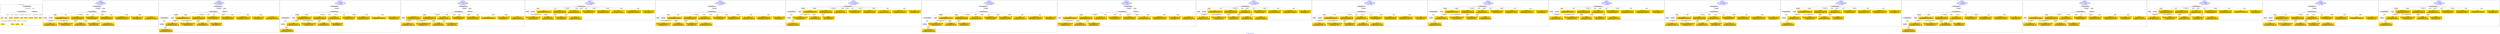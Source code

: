 digraph n0 {
fontcolor="blue"
remincross="true"
label="s27-s-the-huntington.json"
subgraph cluster_0 {
label="1-correct model"
n2[style="filled",color="white",fillcolor="lightgray",label="CulturalHeritageObject1"];
n3[shape="plaintext",style="filled",fillcolor="gold",label="date"];
n4[style="filled",color="white",fillcolor="lightgray",label="Person1"];
n5[shape="plaintext",style="filled",fillcolor="gold",label="description"];
n6[shape="plaintext",style="filled",fillcolor="gold",label="dimensions_inch"];
n7[shape="plaintext",style="filled",fillcolor="gold",label="medium"];
n8[shape="plaintext",style="filled",fillcolor="gold",label="credit_line"];
n9[shape="plaintext",style="filled",fillcolor="gold",label="Artwork_Title"];
n10[shape="plaintext",style="filled",fillcolor="gold",label="object_no"];
n11[shape="plaintext",style="filled",fillcolor="gold",label="nationality"];
n12[shape="plaintext",style="filled",fillcolor="gold",label="birth_date"];
n13[shape="plaintext",style="filled",fillcolor="gold",label="death_date"];
n14[shape="plaintext",style="filled",fillcolor="gold",label="name"];
n15[style="filled",color="white",fillcolor="lightgray",label="EuropeanaAggregation1"];
n16[style="filled",color="white",fillcolor="lightgray",label="WebResource1"];
n17[shape="plaintext",style="filled",fillcolor="gold",label="image_url"];
}
subgraph cluster_1 {
label="candidate 0\nlink coherence:1.0\nnode coherence:1.0\nconfidence:0.4948924080095365\nmapping score:0.6094085804476232\ncost:15.99977\n-precision:0.81-recall:0.87"
n19[style="filled",color="white",fillcolor="lightgray",label="CulturalHeritageObject1"];
n20[style="filled",color="white",fillcolor="lightgray",label="Person1"];
n21[style="filled",color="white",fillcolor="lightgray",label="Document1"];
n22[style="filled",color="white",fillcolor="lightgray",label="EuropeanaAggregation1"];
n23[style="filled",color="white",fillcolor="lightgray",label="WebResource1"];
n24[shape="plaintext",style="filled",fillcolor="gold",label="object_no\n[CulturalHeritageObject,extent,0.577]\n[CulturalHeritageObject,accessionNumber,0.422]\n[CulturalHeritageObject,description,0.001]"];
n25[shape="plaintext",style="filled",fillcolor="gold",label="credit_line\n[WebResource,classLink,0.278]\n[Document,classLink,0.275]\n[CulturalHeritageObject,provenance,0.274]\n[CulturalHeritageObject,description,0.174]"];
n26[shape="plaintext",style="filled",fillcolor="gold",label="medium\n[CulturalHeritageObject,medium,0.74]\n[CulturalHeritageObject,description,0.148]\n[CulturalHeritageObject,provenance,0.064]\n[Person,biographicalInformation,0.049]"];
n27[shape="plaintext",style="filled",fillcolor="gold",label="name\n[Person,nameOfThePerson,0.39]\n[Document,classLink,0.282]\n[CulturalHeritageObject,description,0.165]\n[CulturalHeritageObject,provenance,0.163]"];
n28[shape="plaintext",style="filled",fillcolor="gold",label="Artwork_Title\n[CulturalHeritageObject,description,0.378]\n[CulturalHeritageObject,title,0.36]\n[Person,biographicalInformation,0.163]\n[Document,classLink,0.099]"];
n29[shape="plaintext",style="filled",fillcolor="gold",label="description\n[CulturalHeritageObject,description,0.787]\n[Person,biographicalInformation,0.15]\n[CulturalHeritageObject,title,0.046]\n[CulturalHeritageObject,provenance,0.017]"];
n30[shape="plaintext",style="filled",fillcolor="gold",label="image_url\n[Document,classLink,0.444]\n[WebResource,classLink,0.435]\n[CulturalHeritageObject,medium,0.069]\n[CulturalHeritageObject,description,0.052]"];
n31[shape="plaintext",style="filled",fillcolor="gold",label="nationality\n[Person,countryAssociatedWithThePerson,0.726]\n[CulturalHeritageObject,provenance,0.113]\n[Concept,prefLabel,0.097]\n[CulturalHeritageObject,title,0.065]"];
n32[shape="plaintext",style="filled",fillcolor="gold",label="dimensions_inch\n[CulturalHeritageObject,extent,0.54]\n[CulturalHeritageObject,accessionNumber,0.223]\n[CulturalHeritageObject,medium,0.124]\n[CulturalHeritageObject,description,0.113]"];
n33[shape="plaintext",style="filled",fillcolor="gold",label="date\n[CulturalHeritageObject,created,0.506]\n[Person,dateOfDeath,0.175]\n[CulturalHeritageObject,title,0.161]\n[Person,dateOfBirth,0.158]"];
n34[shape="plaintext",style="filled",fillcolor="gold",label="birth_date\n[Person,dateOfBirth,0.39]\n[Person,dateOfDeath,0.329]\n[CulturalHeritageObject,created,0.229]\n[Person,biographicalInformation,0.053]"];
n35[shape="plaintext",style="filled",fillcolor="gold",label="death_date\n[CulturalHeritageObject,created,0.408]\n[Person,dateOfDeath,0.356]\n[Person,dateOfBirth,0.146]\n[CulturalHeritageObject,title,0.089]"];
}
subgraph cluster_2 {
label="candidate 1\nlink coherence:1.0\nnode coherence:1.0\nconfidence:0.4948924080095365\nmapping score:0.6094085804476232\ncost:16.99976\n-precision:0.76-recall:0.87"
n37[style="filled",color="white",fillcolor="lightgray",label="CulturalHeritageObject1"];
n38[style="filled",color="white",fillcolor="lightgray",label="CulturalHeritageObject2"];
n39[style="filled",color="white",fillcolor="lightgray",label="Person1"];
n40[style="filled",color="white",fillcolor="lightgray",label="Document2"];
n41[style="filled",color="white",fillcolor="lightgray",label="EuropeanaAggregation1"];
n42[style="filled",color="white",fillcolor="lightgray",label="WebResource1"];
n43[shape="plaintext",style="filled",fillcolor="gold",label="object_no\n[CulturalHeritageObject,extent,0.577]\n[CulturalHeritageObject,accessionNumber,0.422]\n[CulturalHeritageObject,description,0.001]"];
n44[shape="plaintext",style="filled",fillcolor="gold",label="credit_line\n[WebResource,classLink,0.278]\n[Document,classLink,0.275]\n[CulturalHeritageObject,provenance,0.274]\n[CulturalHeritageObject,description,0.174]"];
n45[shape="plaintext",style="filled",fillcolor="gold",label="medium\n[CulturalHeritageObject,medium,0.74]\n[CulturalHeritageObject,description,0.148]\n[CulturalHeritageObject,provenance,0.064]\n[Person,biographicalInformation,0.049]"];
n46[shape="plaintext",style="filled",fillcolor="gold",label="name\n[Person,nameOfThePerson,0.39]\n[Document,classLink,0.282]\n[CulturalHeritageObject,description,0.165]\n[CulturalHeritageObject,provenance,0.163]"];
n47[shape="plaintext",style="filled",fillcolor="gold",label="Artwork_Title\n[CulturalHeritageObject,description,0.378]\n[CulturalHeritageObject,title,0.36]\n[Person,biographicalInformation,0.163]\n[Document,classLink,0.099]"];
n48[shape="plaintext",style="filled",fillcolor="gold",label="description\n[CulturalHeritageObject,description,0.787]\n[Person,biographicalInformation,0.15]\n[CulturalHeritageObject,title,0.046]\n[CulturalHeritageObject,provenance,0.017]"];
n49[shape="plaintext",style="filled",fillcolor="gold",label="nationality\n[Person,countryAssociatedWithThePerson,0.726]\n[CulturalHeritageObject,provenance,0.113]\n[Concept,prefLabel,0.097]\n[CulturalHeritageObject,title,0.065]"];
n50[shape="plaintext",style="filled",fillcolor="gold",label="dimensions_inch\n[CulturalHeritageObject,extent,0.54]\n[CulturalHeritageObject,accessionNumber,0.223]\n[CulturalHeritageObject,medium,0.124]\n[CulturalHeritageObject,description,0.113]"];
n51[shape="plaintext",style="filled",fillcolor="gold",label="image_url\n[Document,classLink,0.444]\n[WebResource,classLink,0.435]\n[CulturalHeritageObject,medium,0.069]\n[CulturalHeritageObject,description,0.052]"];
n52[shape="plaintext",style="filled",fillcolor="gold",label="date\n[CulturalHeritageObject,created,0.506]\n[Person,dateOfDeath,0.175]\n[CulturalHeritageObject,title,0.161]\n[Person,dateOfBirth,0.158]"];
n53[shape="plaintext",style="filled",fillcolor="gold",label="birth_date\n[Person,dateOfBirth,0.39]\n[Person,dateOfDeath,0.329]\n[CulturalHeritageObject,created,0.229]\n[Person,biographicalInformation,0.053]"];
n54[shape="plaintext",style="filled",fillcolor="gold",label="death_date\n[CulturalHeritageObject,created,0.408]\n[Person,dateOfDeath,0.356]\n[Person,dateOfBirth,0.146]\n[CulturalHeritageObject,title,0.089]"];
}
subgraph cluster_3 {
label="candidate 10\nlink coherence:1.0\nnode coherence:1.0\nconfidence:0.48096098532451664\nmapping score:0.6186536617748389\ncost:15.99983\n-precision:0.69-recall:0.73"
n56[style="filled",color="white",fillcolor="lightgray",label="CulturalHeritageObject1"];
n57[style="filled",color="white",fillcolor="lightgray",label="CulturalHeritageObject2"];
n58[style="filled",color="white",fillcolor="lightgray",label="Person1"];
n59[style="filled",color="white",fillcolor="lightgray",label="Document2"];
n60[style="filled",color="white",fillcolor="lightgray",label="EuropeanaAggregation1"];
n61[shape="plaintext",style="filled",fillcolor="gold",label="dimensions_inch\n[CulturalHeritageObject,extent,0.54]\n[CulturalHeritageObject,accessionNumber,0.223]\n[CulturalHeritageObject,medium,0.124]\n[CulturalHeritageObject,description,0.113]"];
n62[shape="plaintext",style="filled",fillcolor="gold",label="medium\n[CulturalHeritageObject,medium,0.74]\n[CulturalHeritageObject,description,0.148]\n[CulturalHeritageObject,provenance,0.064]\n[Person,biographicalInformation,0.049]"];
n63[shape="plaintext",style="filled",fillcolor="gold",label="credit_line\n[WebResource,classLink,0.278]\n[Document,classLink,0.275]\n[CulturalHeritageObject,provenance,0.274]\n[CulturalHeritageObject,description,0.174]"];
n64[shape="plaintext",style="filled",fillcolor="gold",label="name\n[Person,nameOfThePerson,0.39]\n[Document,classLink,0.282]\n[CulturalHeritageObject,description,0.165]\n[CulturalHeritageObject,provenance,0.163]"];
n65[shape="plaintext",style="filled",fillcolor="gold",label="Artwork_Title\n[CulturalHeritageObject,description,0.378]\n[CulturalHeritageObject,title,0.36]\n[Person,biographicalInformation,0.163]\n[Document,classLink,0.099]"];
n66[shape="plaintext",style="filled",fillcolor="gold",label="description\n[CulturalHeritageObject,description,0.787]\n[Person,biographicalInformation,0.15]\n[CulturalHeritageObject,title,0.046]\n[CulturalHeritageObject,provenance,0.017]"];
n67[shape="plaintext",style="filled",fillcolor="gold",label="nationality\n[Person,countryAssociatedWithThePerson,0.726]\n[CulturalHeritageObject,provenance,0.113]\n[Concept,prefLabel,0.097]\n[CulturalHeritageObject,title,0.065]"];
n68[shape="plaintext",style="filled",fillcolor="gold",label="object_no\n[CulturalHeritageObject,extent,0.577]\n[CulturalHeritageObject,accessionNumber,0.422]\n[CulturalHeritageObject,description,0.001]"];
n69[shape="plaintext",style="filled",fillcolor="gold",label="image_url\n[Document,classLink,0.444]\n[WebResource,classLink,0.435]\n[CulturalHeritageObject,medium,0.069]\n[CulturalHeritageObject,description,0.052]"];
n70[shape="plaintext",style="filled",fillcolor="gold",label="date\n[CulturalHeritageObject,created,0.506]\n[Person,dateOfDeath,0.175]\n[CulturalHeritageObject,title,0.161]\n[Person,dateOfBirth,0.158]"];
n71[shape="plaintext",style="filled",fillcolor="gold",label="birth_date\n[Person,dateOfBirth,0.39]\n[Person,dateOfDeath,0.329]\n[CulturalHeritageObject,created,0.229]\n[Person,biographicalInformation,0.053]"];
n72[shape="plaintext",style="filled",fillcolor="gold",label="death_date\n[CulturalHeritageObject,created,0.408]\n[Person,dateOfDeath,0.356]\n[Person,dateOfBirth,0.146]\n[CulturalHeritageObject,title,0.089]"];
}
subgraph cluster_4 {
label="candidate 11\nlink coherence:1.0\nnode coherence:1.0\nconfidence:0.4801422678999083\nmapping score:0.6183807559666361\ncost:14.99977\n-precision:0.87-recall:0.87"
n74[style="filled",color="white",fillcolor="lightgray",label="CulturalHeritageObject1"];
n75[style="filled",color="white",fillcolor="lightgray",label="Person1"];
n76[style="filled",color="white",fillcolor="lightgray",label="EuropeanaAggregation1"];
n77[style="filled",color="white",fillcolor="lightgray",label="WebResource1"];
n78[shape="plaintext",style="filled",fillcolor="gold",label="dimensions_inch\n[CulturalHeritageObject,extent,0.54]\n[CulturalHeritageObject,accessionNumber,0.223]\n[CulturalHeritageObject,medium,0.124]\n[CulturalHeritageObject,description,0.113]"];
n79[shape="plaintext",style="filled",fillcolor="gold",label="image_url\n[Document,classLink,0.444]\n[WebResource,classLink,0.435]\n[CulturalHeritageObject,medium,0.069]\n[CulturalHeritageObject,description,0.052]"];
n80[shape="plaintext",style="filled",fillcolor="gold",label="medium\n[CulturalHeritageObject,medium,0.74]\n[CulturalHeritageObject,description,0.148]\n[CulturalHeritageObject,provenance,0.064]\n[Person,biographicalInformation,0.049]"];
n81[shape="plaintext",style="filled",fillcolor="gold",label="credit_line\n[WebResource,classLink,0.278]\n[Document,classLink,0.275]\n[CulturalHeritageObject,provenance,0.274]\n[CulturalHeritageObject,description,0.174]"];
n82[shape="plaintext",style="filled",fillcolor="gold",label="name\n[Person,nameOfThePerson,0.39]\n[Document,classLink,0.282]\n[CulturalHeritageObject,description,0.165]\n[CulturalHeritageObject,provenance,0.163]"];
n83[shape="plaintext",style="filled",fillcolor="gold",label="Artwork_Title\n[CulturalHeritageObject,description,0.378]\n[CulturalHeritageObject,title,0.36]\n[Person,biographicalInformation,0.163]\n[Document,classLink,0.099]"];
n84[shape="plaintext",style="filled",fillcolor="gold",label="description\n[CulturalHeritageObject,description,0.787]\n[Person,biographicalInformation,0.15]\n[CulturalHeritageObject,title,0.046]\n[CulturalHeritageObject,provenance,0.017]"];
n85[shape="plaintext",style="filled",fillcolor="gold",label="nationality\n[Person,countryAssociatedWithThePerson,0.726]\n[CulturalHeritageObject,provenance,0.113]\n[Concept,prefLabel,0.097]\n[CulturalHeritageObject,title,0.065]"];
n86[shape="plaintext",style="filled",fillcolor="gold",label="object_no\n[CulturalHeritageObject,extent,0.577]\n[CulturalHeritageObject,accessionNumber,0.422]\n[CulturalHeritageObject,description,0.001]"];
n87[shape="plaintext",style="filled",fillcolor="gold",label="date\n[CulturalHeritageObject,created,0.506]\n[Person,dateOfDeath,0.175]\n[CulturalHeritageObject,title,0.161]\n[Person,dateOfBirth,0.158]"];
n88[shape="plaintext",style="filled",fillcolor="gold",label="birth_date\n[Person,dateOfBirth,0.39]\n[Person,dateOfDeath,0.329]\n[CulturalHeritageObject,created,0.229]\n[Person,biographicalInformation,0.053]"];
n89[shape="plaintext",style="filled",fillcolor="gold",label="death_date\n[CulturalHeritageObject,created,0.408]\n[Person,dateOfDeath,0.356]\n[Person,dateOfBirth,0.146]\n[CulturalHeritageObject,title,0.089]"];
}
subgraph cluster_5 {
label="candidate 12\nlink coherence:1.0\nnode coherence:1.0\nconfidence:0.4756277896991461\nmapping score:0.6168759298997154\ncost:13.99991\n-precision:0.79-recall:0.73"
n91[style="filled",color="white",fillcolor="lightgray",label="CulturalHeritageObject1"];
n92[style="filled",color="white",fillcolor="lightgray",label="Person1"];
n93[style="filled",color="white",fillcolor="lightgray",label="Document1"];
n94[shape="plaintext",style="filled",fillcolor="gold",label="object_no\n[CulturalHeritageObject,extent,0.577]\n[CulturalHeritageObject,accessionNumber,0.422]\n[CulturalHeritageObject,description,0.001]"];
n95[shape="plaintext",style="filled",fillcolor="gold",label="medium\n[CulturalHeritageObject,medium,0.74]\n[CulturalHeritageObject,description,0.148]\n[CulturalHeritageObject,provenance,0.064]\n[Person,biographicalInformation,0.049]"];
n96[shape="plaintext",style="filled",fillcolor="gold",label="credit_line\n[WebResource,classLink,0.278]\n[Document,classLink,0.275]\n[CulturalHeritageObject,provenance,0.274]\n[CulturalHeritageObject,description,0.174]"];
n97[shape="plaintext",style="filled",fillcolor="gold",label="Artwork_Title\n[CulturalHeritageObject,description,0.378]\n[CulturalHeritageObject,title,0.36]\n[Person,biographicalInformation,0.163]\n[Document,classLink,0.099]"];
n98[shape="plaintext",style="filled",fillcolor="gold",label="description\n[CulturalHeritageObject,description,0.787]\n[Person,biographicalInformation,0.15]\n[CulturalHeritageObject,title,0.046]\n[CulturalHeritageObject,provenance,0.017]"];
n99[shape="plaintext",style="filled",fillcolor="gold",label="name\n[Person,nameOfThePerson,0.39]\n[Document,classLink,0.282]\n[CulturalHeritageObject,description,0.165]\n[CulturalHeritageObject,provenance,0.163]"];
n100[shape="plaintext",style="filled",fillcolor="gold",label="image_url\n[Document,classLink,0.444]\n[WebResource,classLink,0.435]\n[CulturalHeritageObject,medium,0.069]\n[CulturalHeritageObject,description,0.052]"];
n101[shape="plaintext",style="filled",fillcolor="gold",label="nationality\n[Person,countryAssociatedWithThePerson,0.726]\n[CulturalHeritageObject,provenance,0.113]\n[Concept,prefLabel,0.097]\n[CulturalHeritageObject,title,0.065]"];
n102[shape="plaintext",style="filled",fillcolor="gold",label="dimensions_inch\n[CulturalHeritageObject,extent,0.54]\n[CulturalHeritageObject,accessionNumber,0.223]\n[CulturalHeritageObject,medium,0.124]\n[CulturalHeritageObject,description,0.113]"];
n103[shape="plaintext",style="filled",fillcolor="gold",label="date\n[CulturalHeritageObject,created,0.506]\n[Person,dateOfDeath,0.175]\n[CulturalHeritageObject,title,0.161]\n[Person,dateOfBirth,0.158]"];
n104[shape="plaintext",style="filled",fillcolor="gold",label="birth_date\n[Person,dateOfBirth,0.39]\n[Person,dateOfDeath,0.329]\n[CulturalHeritageObject,created,0.229]\n[Person,biographicalInformation,0.053]"];
n105[shape="plaintext",style="filled",fillcolor="gold",label="death_date\n[CulturalHeritageObject,created,0.408]\n[Person,dateOfDeath,0.356]\n[Person,dateOfBirth,0.146]\n[CulturalHeritageObject,title,0.089]"];
}
subgraph cluster_6 {
label="candidate 13\nlink coherence:1.0\nnode coherence:1.0\nconfidence:0.4756277896991461\nmapping score:0.6168759298997154\ncost:14.99984\n-precision:0.8-recall:0.8"
n107[style="filled",color="white",fillcolor="lightgray",label="CulturalHeritageObject1"];
n108[style="filled",color="white",fillcolor="lightgray",label="Person1"];
n109[style="filled",color="white",fillcolor="lightgray",label="Document1"];
n110[style="filled",color="white",fillcolor="lightgray",label="EuropeanaAggregation1"];
n111[shape="plaintext",style="filled",fillcolor="gold",label="object_no\n[CulturalHeritageObject,extent,0.577]\n[CulturalHeritageObject,accessionNumber,0.422]\n[CulturalHeritageObject,description,0.001]"];
n112[shape="plaintext",style="filled",fillcolor="gold",label="medium\n[CulturalHeritageObject,medium,0.74]\n[CulturalHeritageObject,description,0.148]\n[CulturalHeritageObject,provenance,0.064]\n[Person,biographicalInformation,0.049]"];
n113[shape="plaintext",style="filled",fillcolor="gold",label="credit_line\n[WebResource,classLink,0.278]\n[Document,classLink,0.275]\n[CulturalHeritageObject,provenance,0.274]\n[CulturalHeritageObject,description,0.174]"];
n114[shape="plaintext",style="filled",fillcolor="gold",label="Artwork_Title\n[CulturalHeritageObject,description,0.378]\n[CulturalHeritageObject,title,0.36]\n[Person,biographicalInformation,0.163]\n[Document,classLink,0.099]"];
n115[shape="plaintext",style="filled",fillcolor="gold",label="description\n[CulturalHeritageObject,description,0.787]\n[Person,biographicalInformation,0.15]\n[CulturalHeritageObject,title,0.046]\n[CulturalHeritageObject,provenance,0.017]"];
n116[shape="plaintext",style="filled",fillcolor="gold",label="name\n[Person,nameOfThePerson,0.39]\n[Document,classLink,0.282]\n[CulturalHeritageObject,description,0.165]\n[CulturalHeritageObject,provenance,0.163]"];
n117[shape="plaintext",style="filled",fillcolor="gold",label="image_url\n[Document,classLink,0.444]\n[WebResource,classLink,0.435]\n[CulturalHeritageObject,medium,0.069]\n[CulturalHeritageObject,description,0.052]"];
n118[shape="plaintext",style="filled",fillcolor="gold",label="nationality\n[Person,countryAssociatedWithThePerson,0.726]\n[CulturalHeritageObject,provenance,0.113]\n[Concept,prefLabel,0.097]\n[CulturalHeritageObject,title,0.065]"];
n119[shape="plaintext",style="filled",fillcolor="gold",label="dimensions_inch\n[CulturalHeritageObject,extent,0.54]\n[CulturalHeritageObject,accessionNumber,0.223]\n[CulturalHeritageObject,medium,0.124]\n[CulturalHeritageObject,description,0.113]"];
n120[shape="plaintext",style="filled",fillcolor="gold",label="date\n[CulturalHeritageObject,created,0.506]\n[Person,dateOfDeath,0.175]\n[CulturalHeritageObject,title,0.161]\n[Person,dateOfBirth,0.158]"];
n121[shape="plaintext",style="filled",fillcolor="gold",label="birth_date\n[Person,dateOfBirth,0.39]\n[Person,dateOfDeath,0.329]\n[CulturalHeritageObject,created,0.229]\n[Person,biographicalInformation,0.053]"];
n122[shape="plaintext",style="filled",fillcolor="gold",label="death_date\n[CulturalHeritageObject,created,0.408]\n[Person,dateOfDeath,0.356]\n[Person,dateOfBirth,0.146]\n[CulturalHeritageObject,title,0.089]"];
}
subgraph cluster_7 {
label="candidate 14\nlink coherence:1.0\nnode coherence:1.0\nconfidence:0.4756277896991461\nmapping score:0.6168759298997154\ncost:14.9999\n-precision:0.73-recall:0.73"
n124[style="filled",color="white",fillcolor="lightgray",label="CulturalHeritageObject1"];
n125[style="filled",color="white",fillcolor="lightgray",label="CulturalHeritageObject2"];
n126[style="filled",color="white",fillcolor="lightgray",label="Person1"];
n127[style="filled",color="white",fillcolor="lightgray",label="Document2"];
n128[shape="plaintext",style="filled",fillcolor="gold",label="object_no\n[CulturalHeritageObject,extent,0.577]\n[CulturalHeritageObject,accessionNumber,0.422]\n[CulturalHeritageObject,description,0.001]"];
n129[shape="plaintext",style="filled",fillcolor="gold",label="medium\n[CulturalHeritageObject,medium,0.74]\n[CulturalHeritageObject,description,0.148]\n[CulturalHeritageObject,provenance,0.064]\n[Person,biographicalInformation,0.049]"];
n130[shape="plaintext",style="filled",fillcolor="gold",label="credit_line\n[WebResource,classLink,0.278]\n[Document,classLink,0.275]\n[CulturalHeritageObject,provenance,0.274]\n[CulturalHeritageObject,description,0.174]"];
n131[shape="plaintext",style="filled",fillcolor="gold",label="Artwork_Title\n[CulturalHeritageObject,description,0.378]\n[CulturalHeritageObject,title,0.36]\n[Person,biographicalInformation,0.163]\n[Document,classLink,0.099]"];
n132[shape="plaintext",style="filled",fillcolor="gold",label="description\n[CulturalHeritageObject,description,0.787]\n[Person,biographicalInformation,0.15]\n[CulturalHeritageObject,title,0.046]\n[CulturalHeritageObject,provenance,0.017]"];
n133[shape="plaintext",style="filled",fillcolor="gold",label="name\n[Person,nameOfThePerson,0.39]\n[Document,classLink,0.282]\n[CulturalHeritageObject,description,0.165]\n[CulturalHeritageObject,provenance,0.163]"];
n134[shape="plaintext",style="filled",fillcolor="gold",label="nationality\n[Person,countryAssociatedWithThePerson,0.726]\n[CulturalHeritageObject,provenance,0.113]\n[Concept,prefLabel,0.097]\n[CulturalHeritageObject,title,0.065]"];
n135[shape="plaintext",style="filled",fillcolor="gold",label="dimensions_inch\n[CulturalHeritageObject,extent,0.54]\n[CulturalHeritageObject,accessionNumber,0.223]\n[CulturalHeritageObject,medium,0.124]\n[CulturalHeritageObject,description,0.113]"];
n136[shape="plaintext",style="filled",fillcolor="gold",label="image_url\n[Document,classLink,0.444]\n[WebResource,classLink,0.435]\n[CulturalHeritageObject,medium,0.069]\n[CulturalHeritageObject,description,0.052]"];
n137[shape="plaintext",style="filled",fillcolor="gold",label="date\n[CulturalHeritageObject,created,0.506]\n[Person,dateOfDeath,0.175]\n[CulturalHeritageObject,title,0.161]\n[Person,dateOfBirth,0.158]"];
n138[shape="plaintext",style="filled",fillcolor="gold",label="birth_date\n[Person,dateOfBirth,0.39]\n[Person,dateOfDeath,0.329]\n[CulturalHeritageObject,created,0.229]\n[Person,biographicalInformation,0.053]"];
n139[shape="plaintext",style="filled",fillcolor="gold",label="death_date\n[CulturalHeritageObject,created,0.408]\n[Person,dateOfDeath,0.356]\n[Person,dateOfBirth,0.146]\n[CulturalHeritageObject,title,0.089]"];
}
subgraph cluster_8 {
label="candidate 15\nlink coherence:1.0\nnode coherence:1.0\nconfidence:0.4756277896991461\nmapping score:0.6168759298997154\ncost:15.99983\n-precision:0.75-recall:0.8"
n141[style="filled",color="white",fillcolor="lightgray",label="CulturalHeritageObject1"];
n142[style="filled",color="white",fillcolor="lightgray",label="CulturalHeritageObject2"];
n143[style="filled",color="white",fillcolor="lightgray",label="Person1"];
n144[style="filled",color="white",fillcolor="lightgray",label="Document2"];
n145[style="filled",color="white",fillcolor="lightgray",label="EuropeanaAggregation1"];
n146[shape="plaintext",style="filled",fillcolor="gold",label="object_no\n[CulturalHeritageObject,extent,0.577]\n[CulturalHeritageObject,accessionNumber,0.422]\n[CulturalHeritageObject,description,0.001]"];
n147[shape="plaintext",style="filled",fillcolor="gold",label="medium\n[CulturalHeritageObject,medium,0.74]\n[CulturalHeritageObject,description,0.148]\n[CulturalHeritageObject,provenance,0.064]\n[Person,biographicalInformation,0.049]"];
n148[shape="plaintext",style="filled",fillcolor="gold",label="credit_line\n[WebResource,classLink,0.278]\n[Document,classLink,0.275]\n[CulturalHeritageObject,provenance,0.274]\n[CulturalHeritageObject,description,0.174]"];
n149[shape="plaintext",style="filled",fillcolor="gold",label="Artwork_Title\n[CulturalHeritageObject,description,0.378]\n[CulturalHeritageObject,title,0.36]\n[Person,biographicalInformation,0.163]\n[Document,classLink,0.099]"];
n150[shape="plaintext",style="filled",fillcolor="gold",label="description\n[CulturalHeritageObject,description,0.787]\n[Person,biographicalInformation,0.15]\n[CulturalHeritageObject,title,0.046]\n[CulturalHeritageObject,provenance,0.017]"];
n151[shape="plaintext",style="filled",fillcolor="gold",label="name\n[Person,nameOfThePerson,0.39]\n[Document,classLink,0.282]\n[CulturalHeritageObject,description,0.165]\n[CulturalHeritageObject,provenance,0.163]"];
n152[shape="plaintext",style="filled",fillcolor="gold",label="nationality\n[Person,countryAssociatedWithThePerson,0.726]\n[CulturalHeritageObject,provenance,0.113]\n[Concept,prefLabel,0.097]\n[CulturalHeritageObject,title,0.065]"];
n153[shape="plaintext",style="filled",fillcolor="gold",label="dimensions_inch\n[CulturalHeritageObject,extent,0.54]\n[CulturalHeritageObject,accessionNumber,0.223]\n[CulturalHeritageObject,medium,0.124]\n[CulturalHeritageObject,description,0.113]"];
n154[shape="plaintext",style="filled",fillcolor="gold",label="image_url\n[Document,classLink,0.444]\n[WebResource,classLink,0.435]\n[CulturalHeritageObject,medium,0.069]\n[CulturalHeritageObject,description,0.052]"];
n155[shape="plaintext",style="filled",fillcolor="gold",label="date\n[CulturalHeritageObject,created,0.506]\n[Person,dateOfDeath,0.175]\n[CulturalHeritageObject,title,0.161]\n[Person,dateOfBirth,0.158]"];
n156[shape="plaintext",style="filled",fillcolor="gold",label="birth_date\n[Person,dateOfBirth,0.39]\n[Person,dateOfDeath,0.329]\n[CulturalHeritageObject,created,0.229]\n[Person,biographicalInformation,0.053]"];
n157[shape="plaintext",style="filled",fillcolor="gold",label="death_date\n[CulturalHeritageObject,created,0.408]\n[Person,dateOfDeath,0.356]\n[Person,dateOfBirth,0.146]\n[CulturalHeritageObject,title,0.089]"];
}
subgraph cluster_9 {
label="candidate 16\nlink coherence:1.0\nnode coherence:1.0\nconfidence:0.4748090722745378\nmapping score:0.6166030240915126\ncost:14.99977\n-precision:0.93-recall:0.93"
n159[style="filled",color="white",fillcolor="lightgray",label="CulturalHeritageObject1"];
n160[style="filled",color="white",fillcolor="lightgray",label="Person1"];
n161[style="filled",color="white",fillcolor="lightgray",label="EuropeanaAggregation1"];
n162[style="filled",color="white",fillcolor="lightgray",label="WebResource1"];
n163[shape="plaintext",style="filled",fillcolor="gold",label="object_no\n[CulturalHeritageObject,extent,0.577]\n[CulturalHeritageObject,accessionNumber,0.422]\n[CulturalHeritageObject,description,0.001]"];
n164[shape="plaintext",style="filled",fillcolor="gold",label="image_url\n[Document,classLink,0.444]\n[WebResource,classLink,0.435]\n[CulturalHeritageObject,medium,0.069]\n[CulturalHeritageObject,description,0.052]"];
n165[shape="plaintext",style="filled",fillcolor="gold",label="medium\n[CulturalHeritageObject,medium,0.74]\n[CulturalHeritageObject,description,0.148]\n[CulturalHeritageObject,provenance,0.064]\n[Person,biographicalInformation,0.049]"];
n166[shape="plaintext",style="filled",fillcolor="gold",label="credit_line\n[WebResource,classLink,0.278]\n[Document,classLink,0.275]\n[CulturalHeritageObject,provenance,0.274]\n[CulturalHeritageObject,description,0.174]"];
n167[shape="plaintext",style="filled",fillcolor="gold",label="Artwork_Title\n[CulturalHeritageObject,description,0.378]\n[CulturalHeritageObject,title,0.36]\n[Person,biographicalInformation,0.163]\n[Document,classLink,0.099]"];
n168[shape="plaintext",style="filled",fillcolor="gold",label="description\n[CulturalHeritageObject,description,0.787]\n[Person,biographicalInformation,0.15]\n[CulturalHeritageObject,title,0.046]\n[CulturalHeritageObject,provenance,0.017]"];
n169[shape="plaintext",style="filled",fillcolor="gold",label="name\n[Person,nameOfThePerson,0.39]\n[Document,classLink,0.282]\n[CulturalHeritageObject,description,0.165]\n[CulturalHeritageObject,provenance,0.163]"];
n170[shape="plaintext",style="filled",fillcolor="gold",label="nationality\n[Person,countryAssociatedWithThePerson,0.726]\n[CulturalHeritageObject,provenance,0.113]\n[Concept,prefLabel,0.097]\n[CulturalHeritageObject,title,0.065]"];
n171[shape="plaintext",style="filled",fillcolor="gold",label="dimensions_inch\n[CulturalHeritageObject,extent,0.54]\n[CulturalHeritageObject,accessionNumber,0.223]\n[CulturalHeritageObject,medium,0.124]\n[CulturalHeritageObject,description,0.113]"];
n172[shape="plaintext",style="filled",fillcolor="gold",label="date\n[CulturalHeritageObject,created,0.506]\n[Person,dateOfDeath,0.175]\n[CulturalHeritageObject,title,0.161]\n[Person,dateOfBirth,0.158]"];
n173[shape="plaintext",style="filled",fillcolor="gold",label="birth_date\n[Person,dateOfBirth,0.39]\n[Person,dateOfDeath,0.329]\n[CulturalHeritageObject,created,0.229]\n[Person,biographicalInformation,0.053]"];
n174[shape="plaintext",style="filled",fillcolor="gold",label="death_date\n[CulturalHeritageObject,created,0.408]\n[Person,dateOfDeath,0.356]\n[Person,dateOfBirth,0.146]\n[CulturalHeritageObject,title,0.089]"];
}
subgraph cluster_10 {
label="candidate 17\nlink coherence:1.0\nnode coherence:1.0\nconfidence:0.4719860705208818\nmapping score:0.6156620235069606\ncost:13.99991\n-precision:0.71-recall:0.67"
n176[style="filled",color="white",fillcolor="lightgray",label="CulturalHeritageObject1"];
n177[style="filled",color="white",fillcolor="lightgray",label="Person1"];
n178[style="filled",color="white",fillcolor="lightgray",label="Document1"];
n179[shape="plaintext",style="filled",fillcolor="gold",label="object_no\n[CulturalHeritageObject,extent,0.577]\n[CulturalHeritageObject,accessionNumber,0.422]\n[CulturalHeritageObject,description,0.001]"];
n180[shape="plaintext",style="filled",fillcolor="gold",label="medium\n[CulturalHeritageObject,medium,0.74]\n[CulturalHeritageObject,description,0.148]\n[CulturalHeritageObject,provenance,0.064]\n[Person,biographicalInformation,0.049]"];
n181[shape="plaintext",style="filled",fillcolor="gold",label="credit_line\n[WebResource,classLink,0.278]\n[Document,classLink,0.275]\n[CulturalHeritageObject,provenance,0.274]\n[CulturalHeritageObject,description,0.174]"];
n182[shape="plaintext",style="filled",fillcolor="gold",label="name\n[Person,nameOfThePerson,0.39]\n[Document,classLink,0.282]\n[CulturalHeritageObject,description,0.165]\n[CulturalHeritageObject,provenance,0.163]"];
n183[shape="plaintext",style="filled",fillcolor="gold",label="Artwork_Title\n[CulturalHeritageObject,description,0.378]\n[CulturalHeritageObject,title,0.36]\n[Person,biographicalInformation,0.163]\n[Document,classLink,0.099]"];
n184[shape="plaintext",style="filled",fillcolor="gold",label="description\n[CulturalHeritageObject,description,0.787]\n[Person,biographicalInformation,0.15]\n[CulturalHeritageObject,title,0.046]\n[CulturalHeritageObject,provenance,0.017]"];
n185[shape="plaintext",style="filled",fillcolor="gold",label="image_url\n[Document,classLink,0.444]\n[WebResource,classLink,0.435]\n[CulturalHeritageObject,medium,0.069]\n[CulturalHeritageObject,description,0.052]"];
n186[shape="plaintext",style="filled",fillcolor="gold",label="nationality\n[Person,countryAssociatedWithThePerson,0.726]\n[CulturalHeritageObject,provenance,0.113]\n[Concept,prefLabel,0.097]\n[CulturalHeritageObject,title,0.065]"];
n187[shape="plaintext",style="filled",fillcolor="gold",label="dimensions_inch\n[CulturalHeritageObject,extent,0.54]\n[CulturalHeritageObject,accessionNumber,0.223]\n[CulturalHeritageObject,medium,0.124]\n[CulturalHeritageObject,description,0.113]"];
n188[shape="plaintext",style="filled",fillcolor="gold",label="date\n[CulturalHeritageObject,created,0.506]\n[Person,dateOfDeath,0.175]\n[CulturalHeritageObject,title,0.161]\n[Person,dateOfBirth,0.158]"];
n189[shape="plaintext",style="filled",fillcolor="gold",label="death_date\n[CulturalHeritageObject,created,0.408]\n[Person,dateOfDeath,0.356]\n[Person,dateOfBirth,0.146]\n[CulturalHeritageObject,title,0.089]"];
n190[shape="plaintext",style="filled",fillcolor="gold",label="birth_date\n[Person,dateOfBirth,0.39]\n[Person,dateOfDeath,0.329]\n[CulturalHeritageObject,created,0.229]\n[Person,biographicalInformation,0.053]"];
}
subgraph cluster_11 {
label="candidate 18\nlink coherence:1.0\nnode coherence:1.0\nconfidence:0.4719860705208818\nmapping score:0.6156620235069606\ncost:14.99984\n-precision:0.73-recall:0.73"
n192[style="filled",color="white",fillcolor="lightgray",label="CulturalHeritageObject1"];
n193[style="filled",color="white",fillcolor="lightgray",label="Person1"];
n194[style="filled",color="white",fillcolor="lightgray",label="Document1"];
n195[style="filled",color="white",fillcolor="lightgray",label="EuropeanaAggregation1"];
n196[shape="plaintext",style="filled",fillcolor="gold",label="object_no\n[CulturalHeritageObject,extent,0.577]\n[CulturalHeritageObject,accessionNumber,0.422]\n[CulturalHeritageObject,description,0.001]"];
n197[shape="plaintext",style="filled",fillcolor="gold",label="medium\n[CulturalHeritageObject,medium,0.74]\n[CulturalHeritageObject,description,0.148]\n[CulturalHeritageObject,provenance,0.064]\n[Person,biographicalInformation,0.049]"];
n198[shape="plaintext",style="filled",fillcolor="gold",label="credit_line\n[WebResource,classLink,0.278]\n[Document,classLink,0.275]\n[CulturalHeritageObject,provenance,0.274]\n[CulturalHeritageObject,description,0.174]"];
n199[shape="plaintext",style="filled",fillcolor="gold",label="name\n[Person,nameOfThePerson,0.39]\n[Document,classLink,0.282]\n[CulturalHeritageObject,description,0.165]\n[CulturalHeritageObject,provenance,0.163]"];
n200[shape="plaintext",style="filled",fillcolor="gold",label="Artwork_Title\n[CulturalHeritageObject,description,0.378]\n[CulturalHeritageObject,title,0.36]\n[Person,biographicalInformation,0.163]\n[Document,classLink,0.099]"];
n201[shape="plaintext",style="filled",fillcolor="gold",label="description\n[CulturalHeritageObject,description,0.787]\n[Person,biographicalInformation,0.15]\n[CulturalHeritageObject,title,0.046]\n[CulturalHeritageObject,provenance,0.017]"];
n202[shape="plaintext",style="filled",fillcolor="gold",label="image_url\n[Document,classLink,0.444]\n[WebResource,classLink,0.435]\n[CulturalHeritageObject,medium,0.069]\n[CulturalHeritageObject,description,0.052]"];
n203[shape="plaintext",style="filled",fillcolor="gold",label="nationality\n[Person,countryAssociatedWithThePerson,0.726]\n[CulturalHeritageObject,provenance,0.113]\n[Concept,prefLabel,0.097]\n[CulturalHeritageObject,title,0.065]"];
n204[shape="plaintext",style="filled",fillcolor="gold",label="dimensions_inch\n[CulturalHeritageObject,extent,0.54]\n[CulturalHeritageObject,accessionNumber,0.223]\n[CulturalHeritageObject,medium,0.124]\n[CulturalHeritageObject,description,0.113]"];
n205[shape="plaintext",style="filled",fillcolor="gold",label="date\n[CulturalHeritageObject,created,0.506]\n[Person,dateOfDeath,0.175]\n[CulturalHeritageObject,title,0.161]\n[Person,dateOfBirth,0.158]"];
n206[shape="plaintext",style="filled",fillcolor="gold",label="death_date\n[CulturalHeritageObject,created,0.408]\n[Person,dateOfDeath,0.356]\n[Person,dateOfBirth,0.146]\n[CulturalHeritageObject,title,0.089]"];
n207[shape="plaintext",style="filled",fillcolor="gold",label="birth_date\n[Person,dateOfBirth,0.39]\n[Person,dateOfDeath,0.329]\n[CulturalHeritageObject,created,0.229]\n[Person,biographicalInformation,0.053]"];
}
subgraph cluster_12 {
label="candidate 19\nlink coherence:1.0\nnode coherence:1.0\nconfidence:0.4719860705208818\nmapping score:0.6156620235069606\ncost:14.9999\n-precision:0.67-recall:0.67"
n209[style="filled",color="white",fillcolor="lightgray",label="CulturalHeritageObject1"];
n210[style="filled",color="white",fillcolor="lightgray",label="CulturalHeritageObject2"];
n211[style="filled",color="white",fillcolor="lightgray",label="Person1"];
n212[style="filled",color="white",fillcolor="lightgray",label="Document2"];
n213[shape="plaintext",style="filled",fillcolor="gold",label="object_no\n[CulturalHeritageObject,extent,0.577]\n[CulturalHeritageObject,accessionNumber,0.422]\n[CulturalHeritageObject,description,0.001]"];
n214[shape="plaintext",style="filled",fillcolor="gold",label="medium\n[CulturalHeritageObject,medium,0.74]\n[CulturalHeritageObject,description,0.148]\n[CulturalHeritageObject,provenance,0.064]\n[Person,biographicalInformation,0.049]"];
n215[shape="plaintext",style="filled",fillcolor="gold",label="credit_line\n[WebResource,classLink,0.278]\n[Document,classLink,0.275]\n[CulturalHeritageObject,provenance,0.274]\n[CulturalHeritageObject,description,0.174]"];
n216[shape="plaintext",style="filled",fillcolor="gold",label="name\n[Person,nameOfThePerson,0.39]\n[Document,classLink,0.282]\n[CulturalHeritageObject,description,0.165]\n[CulturalHeritageObject,provenance,0.163]"];
n217[shape="plaintext",style="filled",fillcolor="gold",label="Artwork_Title\n[CulturalHeritageObject,description,0.378]\n[CulturalHeritageObject,title,0.36]\n[Person,biographicalInformation,0.163]\n[Document,classLink,0.099]"];
n218[shape="plaintext",style="filled",fillcolor="gold",label="description\n[CulturalHeritageObject,description,0.787]\n[Person,biographicalInformation,0.15]\n[CulturalHeritageObject,title,0.046]\n[CulturalHeritageObject,provenance,0.017]"];
n219[shape="plaintext",style="filled",fillcolor="gold",label="nationality\n[Person,countryAssociatedWithThePerson,0.726]\n[CulturalHeritageObject,provenance,0.113]\n[Concept,prefLabel,0.097]\n[CulturalHeritageObject,title,0.065]"];
n220[shape="plaintext",style="filled",fillcolor="gold",label="dimensions_inch\n[CulturalHeritageObject,extent,0.54]\n[CulturalHeritageObject,accessionNumber,0.223]\n[CulturalHeritageObject,medium,0.124]\n[CulturalHeritageObject,description,0.113]"];
n221[shape="plaintext",style="filled",fillcolor="gold",label="image_url\n[Document,classLink,0.444]\n[WebResource,classLink,0.435]\n[CulturalHeritageObject,medium,0.069]\n[CulturalHeritageObject,description,0.052]"];
n222[shape="plaintext",style="filled",fillcolor="gold",label="date\n[CulturalHeritageObject,created,0.506]\n[Person,dateOfDeath,0.175]\n[CulturalHeritageObject,title,0.161]\n[Person,dateOfBirth,0.158]"];
n223[shape="plaintext",style="filled",fillcolor="gold",label="death_date\n[CulturalHeritageObject,created,0.408]\n[Person,dateOfDeath,0.356]\n[Person,dateOfBirth,0.146]\n[CulturalHeritageObject,title,0.089]"];
n224[shape="plaintext",style="filled",fillcolor="gold",label="birth_date\n[Person,dateOfBirth,0.39]\n[Person,dateOfDeath,0.329]\n[CulturalHeritageObject,created,0.229]\n[Person,biographicalInformation,0.053]"];
}
subgraph cluster_13 {
label="candidate 2\nlink coherence:1.0\nnode coherence:1.0\nconfidence:0.49455453884207395\nmapping score:0.6231848462806914\ncost:13.99991\n-precision:0.86-recall:0.8"
n226[style="filled",color="white",fillcolor="lightgray",label="CulturalHeritageObject1"];
n227[style="filled",color="white",fillcolor="lightgray",label="Person1"];
n228[style="filled",color="white",fillcolor="lightgray",label="Document1"];
n229[shape="plaintext",style="filled",fillcolor="gold",label="object_no\n[CulturalHeritageObject,extent,0.577]\n[CulturalHeritageObject,accessionNumber,0.422]\n[CulturalHeritageObject,description,0.001]"];
n230[shape="plaintext",style="filled",fillcolor="gold",label="medium\n[CulturalHeritageObject,medium,0.74]\n[CulturalHeritageObject,description,0.148]\n[CulturalHeritageObject,provenance,0.064]\n[Person,biographicalInformation,0.049]"];
n231[shape="plaintext",style="filled",fillcolor="gold",label="credit_line\n[WebResource,classLink,0.278]\n[Document,classLink,0.275]\n[CulturalHeritageObject,provenance,0.274]\n[CulturalHeritageObject,description,0.174]"];
n232[shape="plaintext",style="filled",fillcolor="gold",label="name\n[Person,nameOfThePerson,0.39]\n[Document,classLink,0.282]\n[CulturalHeritageObject,description,0.165]\n[CulturalHeritageObject,provenance,0.163]"];
n233[shape="plaintext",style="filled",fillcolor="gold",label="Artwork_Title\n[CulturalHeritageObject,description,0.378]\n[CulturalHeritageObject,title,0.36]\n[Person,biographicalInformation,0.163]\n[Document,classLink,0.099]"];
n234[shape="plaintext",style="filled",fillcolor="gold",label="description\n[CulturalHeritageObject,description,0.787]\n[Person,biographicalInformation,0.15]\n[CulturalHeritageObject,title,0.046]\n[CulturalHeritageObject,provenance,0.017]"];
n235[shape="plaintext",style="filled",fillcolor="gold",label="image_url\n[Document,classLink,0.444]\n[WebResource,classLink,0.435]\n[CulturalHeritageObject,medium,0.069]\n[CulturalHeritageObject,description,0.052]"];
n236[shape="plaintext",style="filled",fillcolor="gold",label="nationality\n[Person,countryAssociatedWithThePerson,0.726]\n[CulturalHeritageObject,provenance,0.113]\n[Concept,prefLabel,0.097]\n[CulturalHeritageObject,title,0.065]"];
n237[shape="plaintext",style="filled",fillcolor="gold",label="dimensions_inch\n[CulturalHeritageObject,extent,0.54]\n[CulturalHeritageObject,accessionNumber,0.223]\n[CulturalHeritageObject,medium,0.124]\n[CulturalHeritageObject,description,0.113]"];
n238[shape="plaintext",style="filled",fillcolor="gold",label="date\n[CulturalHeritageObject,created,0.506]\n[Person,dateOfDeath,0.175]\n[CulturalHeritageObject,title,0.161]\n[Person,dateOfBirth,0.158]"];
n239[shape="plaintext",style="filled",fillcolor="gold",label="birth_date\n[Person,dateOfBirth,0.39]\n[Person,dateOfDeath,0.329]\n[CulturalHeritageObject,created,0.229]\n[Person,biographicalInformation,0.053]"];
n240[shape="plaintext",style="filled",fillcolor="gold",label="death_date\n[CulturalHeritageObject,created,0.408]\n[Person,dateOfDeath,0.356]\n[Person,dateOfBirth,0.146]\n[CulturalHeritageObject,title,0.089]"];
}
subgraph cluster_14 {
label="candidate 3\nlink coherence:1.0\nnode coherence:1.0\nconfidence:0.49455453884207395\nmapping score:0.6231848462806914\ncost:14.99984\n-precision:0.87-recall:0.87"
n242[style="filled",color="white",fillcolor="lightgray",label="CulturalHeritageObject1"];
n243[style="filled",color="white",fillcolor="lightgray",label="Person1"];
n244[style="filled",color="white",fillcolor="lightgray",label="Document1"];
n245[style="filled",color="white",fillcolor="lightgray",label="EuropeanaAggregation1"];
n246[shape="plaintext",style="filled",fillcolor="gold",label="object_no\n[CulturalHeritageObject,extent,0.577]\n[CulturalHeritageObject,accessionNumber,0.422]\n[CulturalHeritageObject,description,0.001]"];
n247[shape="plaintext",style="filled",fillcolor="gold",label="medium\n[CulturalHeritageObject,medium,0.74]\n[CulturalHeritageObject,description,0.148]\n[CulturalHeritageObject,provenance,0.064]\n[Person,biographicalInformation,0.049]"];
n248[shape="plaintext",style="filled",fillcolor="gold",label="credit_line\n[WebResource,classLink,0.278]\n[Document,classLink,0.275]\n[CulturalHeritageObject,provenance,0.274]\n[CulturalHeritageObject,description,0.174]"];
n249[shape="plaintext",style="filled",fillcolor="gold",label="name\n[Person,nameOfThePerson,0.39]\n[Document,classLink,0.282]\n[CulturalHeritageObject,description,0.165]\n[CulturalHeritageObject,provenance,0.163]"];
n250[shape="plaintext",style="filled",fillcolor="gold",label="Artwork_Title\n[CulturalHeritageObject,description,0.378]\n[CulturalHeritageObject,title,0.36]\n[Person,biographicalInformation,0.163]\n[Document,classLink,0.099]"];
n251[shape="plaintext",style="filled",fillcolor="gold",label="description\n[CulturalHeritageObject,description,0.787]\n[Person,biographicalInformation,0.15]\n[CulturalHeritageObject,title,0.046]\n[CulturalHeritageObject,provenance,0.017]"];
n252[shape="plaintext",style="filled",fillcolor="gold",label="image_url\n[Document,classLink,0.444]\n[WebResource,classLink,0.435]\n[CulturalHeritageObject,medium,0.069]\n[CulturalHeritageObject,description,0.052]"];
n253[shape="plaintext",style="filled",fillcolor="gold",label="nationality\n[Person,countryAssociatedWithThePerson,0.726]\n[CulturalHeritageObject,provenance,0.113]\n[Concept,prefLabel,0.097]\n[CulturalHeritageObject,title,0.065]"];
n254[shape="plaintext",style="filled",fillcolor="gold",label="dimensions_inch\n[CulturalHeritageObject,extent,0.54]\n[CulturalHeritageObject,accessionNumber,0.223]\n[CulturalHeritageObject,medium,0.124]\n[CulturalHeritageObject,description,0.113]"];
n255[shape="plaintext",style="filled",fillcolor="gold",label="date\n[CulturalHeritageObject,created,0.506]\n[Person,dateOfDeath,0.175]\n[CulturalHeritageObject,title,0.161]\n[Person,dateOfBirth,0.158]"];
n256[shape="plaintext",style="filled",fillcolor="gold",label="birth_date\n[Person,dateOfBirth,0.39]\n[Person,dateOfDeath,0.329]\n[CulturalHeritageObject,created,0.229]\n[Person,biographicalInformation,0.053]"];
n257[shape="plaintext",style="filled",fillcolor="gold",label="death_date\n[CulturalHeritageObject,created,0.408]\n[Person,dateOfDeath,0.356]\n[Person,dateOfBirth,0.146]\n[CulturalHeritageObject,title,0.089]"];
}
subgraph cluster_15 {
label="candidate 4\nlink coherence:1.0\nnode coherence:1.0\nconfidence:0.49455453884207395\nmapping score:0.6231848462806914\ncost:14.9999\n-precision:0.8-recall:0.8"
n259[style="filled",color="white",fillcolor="lightgray",label="CulturalHeritageObject1"];
n260[style="filled",color="white",fillcolor="lightgray",label="CulturalHeritageObject2"];
n261[style="filled",color="white",fillcolor="lightgray",label="Person1"];
n262[style="filled",color="white",fillcolor="lightgray",label="Document2"];
n263[shape="plaintext",style="filled",fillcolor="gold",label="object_no\n[CulturalHeritageObject,extent,0.577]\n[CulturalHeritageObject,accessionNumber,0.422]\n[CulturalHeritageObject,description,0.001]"];
n264[shape="plaintext",style="filled",fillcolor="gold",label="medium\n[CulturalHeritageObject,medium,0.74]\n[CulturalHeritageObject,description,0.148]\n[CulturalHeritageObject,provenance,0.064]\n[Person,biographicalInformation,0.049]"];
n265[shape="plaintext",style="filled",fillcolor="gold",label="credit_line\n[WebResource,classLink,0.278]\n[Document,classLink,0.275]\n[CulturalHeritageObject,provenance,0.274]\n[CulturalHeritageObject,description,0.174]"];
n266[shape="plaintext",style="filled",fillcolor="gold",label="name\n[Person,nameOfThePerson,0.39]\n[Document,classLink,0.282]\n[CulturalHeritageObject,description,0.165]\n[CulturalHeritageObject,provenance,0.163]"];
n267[shape="plaintext",style="filled",fillcolor="gold",label="Artwork_Title\n[CulturalHeritageObject,description,0.378]\n[CulturalHeritageObject,title,0.36]\n[Person,biographicalInformation,0.163]\n[Document,classLink,0.099]"];
n268[shape="plaintext",style="filled",fillcolor="gold",label="description\n[CulturalHeritageObject,description,0.787]\n[Person,biographicalInformation,0.15]\n[CulturalHeritageObject,title,0.046]\n[CulturalHeritageObject,provenance,0.017]"];
n269[shape="plaintext",style="filled",fillcolor="gold",label="nationality\n[Person,countryAssociatedWithThePerson,0.726]\n[CulturalHeritageObject,provenance,0.113]\n[Concept,prefLabel,0.097]\n[CulturalHeritageObject,title,0.065]"];
n270[shape="plaintext",style="filled",fillcolor="gold",label="dimensions_inch\n[CulturalHeritageObject,extent,0.54]\n[CulturalHeritageObject,accessionNumber,0.223]\n[CulturalHeritageObject,medium,0.124]\n[CulturalHeritageObject,description,0.113]"];
n271[shape="plaintext",style="filled",fillcolor="gold",label="image_url\n[Document,classLink,0.444]\n[WebResource,classLink,0.435]\n[CulturalHeritageObject,medium,0.069]\n[CulturalHeritageObject,description,0.052]"];
n272[shape="plaintext",style="filled",fillcolor="gold",label="date\n[CulturalHeritageObject,created,0.506]\n[Person,dateOfDeath,0.175]\n[CulturalHeritageObject,title,0.161]\n[Person,dateOfBirth,0.158]"];
n273[shape="plaintext",style="filled",fillcolor="gold",label="birth_date\n[Person,dateOfBirth,0.39]\n[Person,dateOfDeath,0.329]\n[CulturalHeritageObject,created,0.229]\n[Person,biographicalInformation,0.053]"];
n274[shape="plaintext",style="filled",fillcolor="gold",label="death_date\n[CulturalHeritageObject,created,0.408]\n[Person,dateOfDeath,0.356]\n[Person,dateOfBirth,0.146]\n[CulturalHeritageObject,title,0.089]"];
}
subgraph cluster_16 {
label="candidate 5\nlink coherence:1.0\nnode coherence:1.0\nconfidence:0.49455453884207395\nmapping score:0.6231848462806914\ncost:15.99983\n-precision:0.81-recall:0.87"
n276[style="filled",color="white",fillcolor="lightgray",label="CulturalHeritageObject1"];
n277[style="filled",color="white",fillcolor="lightgray",label="CulturalHeritageObject2"];
n278[style="filled",color="white",fillcolor="lightgray",label="Person1"];
n279[style="filled",color="white",fillcolor="lightgray",label="Document2"];
n280[style="filled",color="white",fillcolor="lightgray",label="EuropeanaAggregation1"];
n281[shape="plaintext",style="filled",fillcolor="gold",label="object_no\n[CulturalHeritageObject,extent,0.577]\n[CulturalHeritageObject,accessionNumber,0.422]\n[CulturalHeritageObject,description,0.001]"];
n282[shape="plaintext",style="filled",fillcolor="gold",label="medium\n[CulturalHeritageObject,medium,0.74]\n[CulturalHeritageObject,description,0.148]\n[CulturalHeritageObject,provenance,0.064]\n[Person,biographicalInformation,0.049]"];
n283[shape="plaintext",style="filled",fillcolor="gold",label="credit_line\n[WebResource,classLink,0.278]\n[Document,classLink,0.275]\n[CulturalHeritageObject,provenance,0.274]\n[CulturalHeritageObject,description,0.174]"];
n284[shape="plaintext",style="filled",fillcolor="gold",label="name\n[Person,nameOfThePerson,0.39]\n[Document,classLink,0.282]\n[CulturalHeritageObject,description,0.165]\n[CulturalHeritageObject,provenance,0.163]"];
n285[shape="plaintext",style="filled",fillcolor="gold",label="Artwork_Title\n[CulturalHeritageObject,description,0.378]\n[CulturalHeritageObject,title,0.36]\n[Person,biographicalInformation,0.163]\n[Document,classLink,0.099]"];
n286[shape="plaintext",style="filled",fillcolor="gold",label="description\n[CulturalHeritageObject,description,0.787]\n[Person,biographicalInformation,0.15]\n[CulturalHeritageObject,title,0.046]\n[CulturalHeritageObject,provenance,0.017]"];
n287[shape="plaintext",style="filled",fillcolor="gold",label="nationality\n[Person,countryAssociatedWithThePerson,0.726]\n[CulturalHeritageObject,provenance,0.113]\n[Concept,prefLabel,0.097]\n[CulturalHeritageObject,title,0.065]"];
n288[shape="plaintext",style="filled",fillcolor="gold",label="dimensions_inch\n[CulturalHeritageObject,extent,0.54]\n[CulturalHeritageObject,accessionNumber,0.223]\n[CulturalHeritageObject,medium,0.124]\n[CulturalHeritageObject,description,0.113]"];
n289[shape="plaintext",style="filled",fillcolor="gold",label="image_url\n[Document,classLink,0.444]\n[WebResource,classLink,0.435]\n[CulturalHeritageObject,medium,0.069]\n[CulturalHeritageObject,description,0.052]"];
n290[shape="plaintext",style="filled",fillcolor="gold",label="date\n[CulturalHeritageObject,created,0.506]\n[Person,dateOfDeath,0.175]\n[CulturalHeritageObject,title,0.161]\n[Person,dateOfBirth,0.158]"];
n291[shape="plaintext",style="filled",fillcolor="gold",label="birth_date\n[Person,dateOfBirth,0.39]\n[Person,dateOfDeath,0.329]\n[CulturalHeritageObject,created,0.229]\n[Person,biographicalInformation,0.053]"];
n292[shape="plaintext",style="filled",fillcolor="gold",label="death_date\n[CulturalHeritageObject,created,0.408]\n[Person,dateOfDeath,0.356]\n[Person,dateOfBirth,0.146]\n[CulturalHeritageObject,title,0.089]"];
}
subgraph cluster_17 {
label="candidate 6\nlink coherence:1.0\nnode coherence:1.0\nconfidence:0.49373582141746564\nmapping score:0.6229119404724885\ncost:14.99977\n-precision:1.0-recall:1.0"
n294[style="filled",color="white",fillcolor="lightgray",label="CulturalHeritageObject1"];
n295[style="filled",color="white",fillcolor="lightgray",label="Person1"];
n296[style="filled",color="white",fillcolor="lightgray",label="EuropeanaAggregation1"];
n297[style="filled",color="white",fillcolor="lightgray",label="WebResource1"];
n298[shape="plaintext",style="filled",fillcolor="gold",label="object_no\n[CulturalHeritageObject,extent,0.577]\n[CulturalHeritageObject,accessionNumber,0.422]\n[CulturalHeritageObject,description,0.001]"];
n299[shape="plaintext",style="filled",fillcolor="gold",label="image_url\n[Document,classLink,0.444]\n[WebResource,classLink,0.435]\n[CulturalHeritageObject,medium,0.069]\n[CulturalHeritageObject,description,0.052]"];
n300[shape="plaintext",style="filled",fillcolor="gold",label="medium\n[CulturalHeritageObject,medium,0.74]\n[CulturalHeritageObject,description,0.148]\n[CulturalHeritageObject,provenance,0.064]\n[Person,biographicalInformation,0.049]"];
n301[shape="plaintext",style="filled",fillcolor="gold",label="credit_line\n[WebResource,classLink,0.278]\n[Document,classLink,0.275]\n[CulturalHeritageObject,provenance,0.274]\n[CulturalHeritageObject,description,0.174]"];
n302[shape="plaintext",style="filled",fillcolor="gold",label="name\n[Person,nameOfThePerson,0.39]\n[Document,classLink,0.282]\n[CulturalHeritageObject,description,0.165]\n[CulturalHeritageObject,provenance,0.163]"];
n303[shape="plaintext",style="filled",fillcolor="gold",label="Artwork_Title\n[CulturalHeritageObject,description,0.378]\n[CulturalHeritageObject,title,0.36]\n[Person,biographicalInformation,0.163]\n[Document,classLink,0.099]"];
n304[shape="plaintext",style="filled",fillcolor="gold",label="description\n[CulturalHeritageObject,description,0.787]\n[Person,biographicalInformation,0.15]\n[CulturalHeritageObject,title,0.046]\n[CulturalHeritageObject,provenance,0.017]"];
n305[shape="plaintext",style="filled",fillcolor="gold",label="nationality\n[Person,countryAssociatedWithThePerson,0.726]\n[CulturalHeritageObject,provenance,0.113]\n[Concept,prefLabel,0.097]\n[CulturalHeritageObject,title,0.065]"];
n306[shape="plaintext",style="filled",fillcolor="gold",label="dimensions_inch\n[CulturalHeritageObject,extent,0.54]\n[CulturalHeritageObject,accessionNumber,0.223]\n[CulturalHeritageObject,medium,0.124]\n[CulturalHeritageObject,description,0.113]"];
n307[shape="plaintext",style="filled",fillcolor="gold",label="date\n[CulturalHeritageObject,created,0.506]\n[Person,dateOfDeath,0.175]\n[CulturalHeritageObject,title,0.161]\n[Person,dateOfBirth,0.158]"];
n308[shape="plaintext",style="filled",fillcolor="gold",label="birth_date\n[Person,dateOfBirth,0.39]\n[Person,dateOfDeath,0.329]\n[CulturalHeritageObject,created,0.229]\n[Person,biographicalInformation,0.053]"];
n309[shape="plaintext",style="filled",fillcolor="gold",label="death_date\n[CulturalHeritageObject,created,0.408]\n[Person,dateOfDeath,0.356]\n[Person,dateOfBirth,0.146]\n[CulturalHeritageObject,title,0.089]"];
}
subgraph cluster_18 {
label="candidate 7\nlink coherence:1.0\nnode coherence:1.0\nconfidence:0.48096098532451664\nmapping score:0.6186536617748389\ncost:13.99991\n-precision:0.71-recall:0.67"
n311[style="filled",color="white",fillcolor="lightgray",label="CulturalHeritageObject1"];
n312[style="filled",color="white",fillcolor="lightgray",label="Person1"];
n313[style="filled",color="white",fillcolor="lightgray",label="Document1"];
n314[shape="plaintext",style="filled",fillcolor="gold",label="dimensions_inch\n[CulturalHeritageObject,extent,0.54]\n[CulturalHeritageObject,accessionNumber,0.223]\n[CulturalHeritageObject,medium,0.124]\n[CulturalHeritageObject,description,0.113]"];
n315[shape="plaintext",style="filled",fillcolor="gold",label="medium\n[CulturalHeritageObject,medium,0.74]\n[CulturalHeritageObject,description,0.148]\n[CulturalHeritageObject,provenance,0.064]\n[Person,biographicalInformation,0.049]"];
n316[shape="plaintext",style="filled",fillcolor="gold",label="credit_line\n[WebResource,classLink,0.278]\n[Document,classLink,0.275]\n[CulturalHeritageObject,provenance,0.274]\n[CulturalHeritageObject,description,0.174]"];
n317[shape="plaintext",style="filled",fillcolor="gold",label="name\n[Person,nameOfThePerson,0.39]\n[Document,classLink,0.282]\n[CulturalHeritageObject,description,0.165]\n[CulturalHeritageObject,provenance,0.163]"];
n318[shape="plaintext",style="filled",fillcolor="gold",label="Artwork_Title\n[CulturalHeritageObject,description,0.378]\n[CulturalHeritageObject,title,0.36]\n[Person,biographicalInformation,0.163]\n[Document,classLink,0.099]"];
n319[shape="plaintext",style="filled",fillcolor="gold",label="description\n[CulturalHeritageObject,description,0.787]\n[Person,biographicalInformation,0.15]\n[CulturalHeritageObject,title,0.046]\n[CulturalHeritageObject,provenance,0.017]"];
n320[shape="plaintext",style="filled",fillcolor="gold",label="image_url\n[Document,classLink,0.444]\n[WebResource,classLink,0.435]\n[CulturalHeritageObject,medium,0.069]\n[CulturalHeritageObject,description,0.052]"];
n321[shape="plaintext",style="filled",fillcolor="gold",label="nationality\n[Person,countryAssociatedWithThePerson,0.726]\n[CulturalHeritageObject,provenance,0.113]\n[Concept,prefLabel,0.097]\n[CulturalHeritageObject,title,0.065]"];
n322[shape="plaintext",style="filled",fillcolor="gold",label="object_no\n[CulturalHeritageObject,extent,0.577]\n[CulturalHeritageObject,accessionNumber,0.422]\n[CulturalHeritageObject,description,0.001]"];
n323[shape="plaintext",style="filled",fillcolor="gold",label="date\n[CulturalHeritageObject,created,0.506]\n[Person,dateOfDeath,0.175]\n[CulturalHeritageObject,title,0.161]\n[Person,dateOfBirth,0.158]"];
n324[shape="plaintext",style="filled",fillcolor="gold",label="birth_date\n[Person,dateOfBirth,0.39]\n[Person,dateOfDeath,0.329]\n[CulturalHeritageObject,created,0.229]\n[Person,biographicalInformation,0.053]"];
n325[shape="plaintext",style="filled",fillcolor="gold",label="death_date\n[CulturalHeritageObject,created,0.408]\n[Person,dateOfDeath,0.356]\n[Person,dateOfBirth,0.146]\n[CulturalHeritageObject,title,0.089]"];
}
subgraph cluster_19 {
label="candidate 8\nlink coherence:1.0\nnode coherence:1.0\nconfidence:0.48096098532451664\nmapping score:0.6186536617748389\ncost:14.99984\n-precision:0.73-recall:0.73"
n327[style="filled",color="white",fillcolor="lightgray",label="CulturalHeritageObject1"];
n328[style="filled",color="white",fillcolor="lightgray",label="Person1"];
n329[style="filled",color="white",fillcolor="lightgray",label="Document1"];
n330[style="filled",color="white",fillcolor="lightgray",label="EuropeanaAggregation1"];
n331[shape="plaintext",style="filled",fillcolor="gold",label="dimensions_inch\n[CulturalHeritageObject,extent,0.54]\n[CulturalHeritageObject,accessionNumber,0.223]\n[CulturalHeritageObject,medium,0.124]\n[CulturalHeritageObject,description,0.113]"];
n332[shape="plaintext",style="filled",fillcolor="gold",label="medium\n[CulturalHeritageObject,medium,0.74]\n[CulturalHeritageObject,description,0.148]\n[CulturalHeritageObject,provenance,0.064]\n[Person,biographicalInformation,0.049]"];
n333[shape="plaintext",style="filled",fillcolor="gold",label="credit_line\n[WebResource,classLink,0.278]\n[Document,classLink,0.275]\n[CulturalHeritageObject,provenance,0.274]\n[CulturalHeritageObject,description,0.174]"];
n334[shape="plaintext",style="filled",fillcolor="gold",label="name\n[Person,nameOfThePerson,0.39]\n[Document,classLink,0.282]\n[CulturalHeritageObject,description,0.165]\n[CulturalHeritageObject,provenance,0.163]"];
n335[shape="plaintext",style="filled",fillcolor="gold",label="Artwork_Title\n[CulturalHeritageObject,description,0.378]\n[CulturalHeritageObject,title,0.36]\n[Person,biographicalInformation,0.163]\n[Document,classLink,0.099]"];
n336[shape="plaintext",style="filled",fillcolor="gold",label="description\n[CulturalHeritageObject,description,0.787]\n[Person,biographicalInformation,0.15]\n[CulturalHeritageObject,title,0.046]\n[CulturalHeritageObject,provenance,0.017]"];
n337[shape="plaintext",style="filled",fillcolor="gold",label="image_url\n[Document,classLink,0.444]\n[WebResource,classLink,0.435]\n[CulturalHeritageObject,medium,0.069]\n[CulturalHeritageObject,description,0.052]"];
n338[shape="plaintext",style="filled",fillcolor="gold",label="nationality\n[Person,countryAssociatedWithThePerson,0.726]\n[CulturalHeritageObject,provenance,0.113]\n[Concept,prefLabel,0.097]\n[CulturalHeritageObject,title,0.065]"];
n339[shape="plaintext",style="filled",fillcolor="gold",label="object_no\n[CulturalHeritageObject,extent,0.577]\n[CulturalHeritageObject,accessionNumber,0.422]\n[CulturalHeritageObject,description,0.001]"];
n340[shape="plaintext",style="filled",fillcolor="gold",label="date\n[CulturalHeritageObject,created,0.506]\n[Person,dateOfDeath,0.175]\n[CulturalHeritageObject,title,0.161]\n[Person,dateOfBirth,0.158]"];
n341[shape="plaintext",style="filled",fillcolor="gold",label="birth_date\n[Person,dateOfBirth,0.39]\n[Person,dateOfDeath,0.329]\n[CulturalHeritageObject,created,0.229]\n[Person,biographicalInformation,0.053]"];
n342[shape="plaintext",style="filled",fillcolor="gold",label="death_date\n[CulturalHeritageObject,created,0.408]\n[Person,dateOfDeath,0.356]\n[Person,dateOfBirth,0.146]\n[CulturalHeritageObject,title,0.089]"];
}
subgraph cluster_20 {
label="candidate 9\nlink coherence:1.0\nnode coherence:1.0\nconfidence:0.48096098532451664\nmapping score:0.6186536617748389\ncost:14.9999\n-precision:0.67-recall:0.67"
n344[style="filled",color="white",fillcolor="lightgray",label="CulturalHeritageObject1"];
n345[style="filled",color="white",fillcolor="lightgray",label="CulturalHeritageObject2"];
n346[style="filled",color="white",fillcolor="lightgray",label="Person1"];
n347[style="filled",color="white",fillcolor="lightgray",label="Document2"];
n348[shape="plaintext",style="filled",fillcolor="gold",label="dimensions_inch\n[CulturalHeritageObject,extent,0.54]\n[CulturalHeritageObject,accessionNumber,0.223]\n[CulturalHeritageObject,medium,0.124]\n[CulturalHeritageObject,description,0.113]"];
n349[shape="plaintext",style="filled",fillcolor="gold",label="medium\n[CulturalHeritageObject,medium,0.74]\n[CulturalHeritageObject,description,0.148]\n[CulturalHeritageObject,provenance,0.064]\n[Person,biographicalInformation,0.049]"];
n350[shape="plaintext",style="filled",fillcolor="gold",label="credit_line\n[WebResource,classLink,0.278]\n[Document,classLink,0.275]\n[CulturalHeritageObject,provenance,0.274]\n[CulturalHeritageObject,description,0.174]"];
n351[shape="plaintext",style="filled",fillcolor="gold",label="name\n[Person,nameOfThePerson,0.39]\n[Document,classLink,0.282]\n[CulturalHeritageObject,description,0.165]\n[CulturalHeritageObject,provenance,0.163]"];
n352[shape="plaintext",style="filled",fillcolor="gold",label="Artwork_Title\n[CulturalHeritageObject,description,0.378]\n[CulturalHeritageObject,title,0.36]\n[Person,biographicalInformation,0.163]\n[Document,classLink,0.099]"];
n353[shape="plaintext",style="filled",fillcolor="gold",label="description\n[CulturalHeritageObject,description,0.787]\n[Person,biographicalInformation,0.15]\n[CulturalHeritageObject,title,0.046]\n[CulturalHeritageObject,provenance,0.017]"];
n354[shape="plaintext",style="filled",fillcolor="gold",label="nationality\n[Person,countryAssociatedWithThePerson,0.726]\n[CulturalHeritageObject,provenance,0.113]\n[Concept,prefLabel,0.097]\n[CulturalHeritageObject,title,0.065]"];
n355[shape="plaintext",style="filled",fillcolor="gold",label="object_no\n[CulturalHeritageObject,extent,0.577]\n[CulturalHeritageObject,accessionNumber,0.422]\n[CulturalHeritageObject,description,0.001]"];
n356[shape="plaintext",style="filled",fillcolor="gold",label="image_url\n[Document,classLink,0.444]\n[WebResource,classLink,0.435]\n[CulturalHeritageObject,medium,0.069]\n[CulturalHeritageObject,description,0.052]"];
n357[shape="plaintext",style="filled",fillcolor="gold",label="date\n[CulturalHeritageObject,created,0.506]\n[Person,dateOfDeath,0.175]\n[CulturalHeritageObject,title,0.161]\n[Person,dateOfBirth,0.158]"];
n358[shape="plaintext",style="filled",fillcolor="gold",label="birth_date\n[Person,dateOfBirth,0.39]\n[Person,dateOfDeath,0.329]\n[CulturalHeritageObject,created,0.229]\n[Person,biographicalInformation,0.053]"];
n359[shape="plaintext",style="filled",fillcolor="gold",label="death_date\n[CulturalHeritageObject,created,0.408]\n[Person,dateOfDeath,0.356]\n[Person,dateOfBirth,0.146]\n[CulturalHeritageObject,title,0.089]"];
}
n2 -> n3[color="brown",fontcolor="black",label="created"]
n2 -> n4[color="brown",fontcolor="black",label="creator"]
n2 -> n5[color="brown",fontcolor="black",label="description"]
n2 -> n6[color="brown",fontcolor="black",label="extent"]
n2 -> n7[color="brown",fontcolor="black",label="medium"]
n2 -> n8[color="brown",fontcolor="black",label="provenance"]
n2 -> n9[color="brown",fontcolor="black",label="title"]
n2 -> n10[color="brown",fontcolor="black",label="accessionNumber"]
n4 -> n11[color="brown",fontcolor="black",label="countryAssociatedWithThePerson"]
n4 -> n12[color="brown",fontcolor="black",label="dateOfBirth"]
n4 -> n13[color="brown",fontcolor="black",label="dateOfDeath"]
n4 -> n14[color="brown",fontcolor="black",label="nameOfThePerson"]
n15 -> n2[color="brown",fontcolor="black",label="aggregatedCHO"]
n15 -> n16[color="brown",fontcolor="black",label="hasView"]
n16 -> n17[color="brown",fontcolor="black",label="classLink"]
n19 -> n20[color="brown",fontcolor="black",label="creator\nw=0.99991"]
n19 -> n21[color="brown",fontcolor="black",label="page\nw=1.0"]
n22 -> n19[color="brown",fontcolor="black",label="aggregatedCHO\nw=0.99993"]
n22 -> n23[color="brown",fontcolor="black",label="hasView\nw=0.99993"]
n19 -> n24[color="brown",fontcolor="black",label="accessionNumber\nw=1.0"]
n23 -> n25[color="brown",fontcolor="black",label="classLink\nw=1.0"]
n19 -> n26[color="brown",fontcolor="black",label="medium\nw=1.0"]
n20 -> n27[color="brown",fontcolor="black",label="nameOfThePerson\nw=1.0"]
n19 -> n28[color="brown",fontcolor="black",label="title\nw=1.0"]
n19 -> n29[color="brown",fontcolor="black",label="description\nw=1.0"]
n21 -> n30[color="brown",fontcolor="black",label="classLink\nw=1.0"]
n20 -> n31[color="brown",fontcolor="black",label="countryAssociatedWithThePerson\nw=1.0"]
n19 -> n32[color="brown",fontcolor="black",label="extent\nw=1.0"]
n19 -> n33[color="brown",fontcolor="black",label="created\nw=1.0"]
n20 -> n34[color="brown",fontcolor="black",label="dateOfBirth\nw=1.0"]
n20 -> n35[color="brown",fontcolor="black",label="dateOfDeath\nw=1.0"]
n37 -> n38[color="brown",fontcolor="black",label="isRelatedTo\nw=0.99999"]
n37 -> n39[color="brown",fontcolor="black",label="creator\nw=0.99991"]
n38 -> n40[color="brown",fontcolor="black",label="page\nw=1.0"]
n41 -> n37[color="brown",fontcolor="black",label="aggregatedCHO\nw=0.99993"]
n41 -> n42[color="brown",fontcolor="black",label="hasView\nw=0.99993"]
n37 -> n43[color="brown",fontcolor="black",label="accessionNumber\nw=1.0"]
n42 -> n44[color="brown",fontcolor="black",label="classLink\nw=1.0"]
n37 -> n45[color="brown",fontcolor="black",label="medium\nw=1.0"]
n39 -> n46[color="brown",fontcolor="black",label="nameOfThePerson\nw=1.0"]
n37 -> n47[color="brown",fontcolor="black",label="title\nw=1.0"]
n37 -> n48[color="brown",fontcolor="black",label="description\nw=1.0"]
n39 -> n49[color="brown",fontcolor="black",label="countryAssociatedWithThePerson\nw=1.0"]
n37 -> n50[color="brown",fontcolor="black",label="extent\nw=1.0"]
n40 -> n51[color="brown",fontcolor="black",label="classLink\nw=1.0"]
n37 -> n52[color="brown",fontcolor="black",label="created\nw=1.0"]
n39 -> n53[color="brown",fontcolor="black",label="dateOfBirth\nw=1.0"]
n39 -> n54[color="brown",fontcolor="black",label="dateOfDeath\nw=1.0"]
n56 -> n57[color="brown",fontcolor="black",label="isRelatedTo\nw=0.99999"]
n56 -> n58[color="brown",fontcolor="black",label="creator\nw=0.99991"]
n57 -> n59[color="brown",fontcolor="black",label="page\nw=1.0"]
n60 -> n56[color="brown",fontcolor="black",label="aggregatedCHO\nw=0.99993"]
n56 -> n61[color="brown",fontcolor="black",label="accessionNumber\nw=1.0"]
n56 -> n62[color="brown",fontcolor="black",label="medium\nw=1.0"]
n56 -> n63[color="brown",fontcolor="black",label="provenance\nw=1.0"]
n58 -> n64[color="brown",fontcolor="black",label="nameOfThePerson\nw=1.0"]
n56 -> n65[color="brown",fontcolor="black",label="title\nw=1.0"]
n56 -> n66[color="brown",fontcolor="black",label="description\nw=1.0"]
n58 -> n67[color="brown",fontcolor="black",label="countryAssociatedWithThePerson\nw=1.0"]
n56 -> n68[color="brown",fontcolor="black",label="extent\nw=1.0"]
n59 -> n69[color="brown",fontcolor="black",label="classLink\nw=1.0"]
n56 -> n70[color="brown",fontcolor="black",label="created\nw=1.0"]
n58 -> n71[color="brown",fontcolor="black",label="dateOfBirth\nw=1.0"]
n58 -> n72[color="brown",fontcolor="black",label="dateOfDeath\nw=1.0"]
n74 -> n75[color="brown",fontcolor="black",label="creator\nw=0.99991"]
n76 -> n74[color="brown",fontcolor="black",label="aggregatedCHO\nw=0.99993"]
n76 -> n77[color="brown",fontcolor="black",label="hasView\nw=0.99993"]
n74 -> n78[color="brown",fontcolor="black",label="accessionNumber\nw=1.0"]
n77 -> n79[color="brown",fontcolor="black",label="classLink\nw=1.0"]
n74 -> n80[color="brown",fontcolor="black",label="medium\nw=1.0"]
n74 -> n81[color="brown",fontcolor="black",label="provenance\nw=1.0"]
n75 -> n82[color="brown",fontcolor="black",label="nameOfThePerson\nw=1.0"]
n74 -> n83[color="brown",fontcolor="black",label="title\nw=1.0"]
n74 -> n84[color="brown",fontcolor="black",label="description\nw=1.0"]
n75 -> n85[color="brown",fontcolor="black",label="countryAssociatedWithThePerson\nw=1.0"]
n74 -> n86[color="brown",fontcolor="black",label="extent\nw=1.0"]
n74 -> n87[color="brown",fontcolor="black",label="created\nw=1.0"]
n75 -> n88[color="brown",fontcolor="black",label="dateOfBirth\nw=1.0"]
n75 -> n89[color="brown",fontcolor="black",label="dateOfDeath\nw=1.0"]
n91 -> n92[color="brown",fontcolor="black",label="creator\nw=0.99991"]
n91 -> n93[color="brown",fontcolor="black",label="page\nw=1.0"]
n91 -> n94[color="brown",fontcolor="black",label="accessionNumber\nw=1.0"]
n91 -> n95[color="brown",fontcolor="black",label="medium\nw=1.0"]
n91 -> n96[color="brown",fontcolor="black",label="provenance\nw=1.0"]
n91 -> n97[color="brown",fontcolor="black",label="title\nw=1.0"]
n91 -> n98[color="brown",fontcolor="black",label="description\nw=1.0"]
n91 -> n99[color="brown",fontcolor="black",label="provenance\nw=1.0"]
n93 -> n100[color="brown",fontcolor="black",label="classLink\nw=1.0"]
n92 -> n101[color="brown",fontcolor="black",label="countryAssociatedWithThePerson\nw=1.0"]
n91 -> n102[color="brown",fontcolor="black",label="extent\nw=1.0"]
n91 -> n103[color="brown",fontcolor="black",label="created\nw=1.0"]
n92 -> n104[color="brown",fontcolor="black",label="dateOfBirth\nw=1.0"]
n92 -> n105[color="brown",fontcolor="black",label="dateOfDeath\nw=1.0"]
n107 -> n108[color="brown",fontcolor="black",label="creator\nw=0.99991"]
n107 -> n109[color="brown",fontcolor="black",label="page\nw=1.0"]
n110 -> n107[color="brown",fontcolor="black",label="aggregatedCHO\nw=0.99993"]
n107 -> n111[color="brown",fontcolor="black",label="accessionNumber\nw=1.0"]
n107 -> n112[color="brown",fontcolor="black",label="medium\nw=1.0"]
n107 -> n113[color="brown",fontcolor="black",label="provenance\nw=1.0"]
n107 -> n114[color="brown",fontcolor="black",label="title\nw=1.0"]
n107 -> n115[color="brown",fontcolor="black",label="description\nw=1.0"]
n107 -> n116[color="brown",fontcolor="black",label="provenance\nw=1.0"]
n109 -> n117[color="brown",fontcolor="black",label="classLink\nw=1.0"]
n108 -> n118[color="brown",fontcolor="black",label="countryAssociatedWithThePerson\nw=1.0"]
n107 -> n119[color="brown",fontcolor="black",label="extent\nw=1.0"]
n107 -> n120[color="brown",fontcolor="black",label="created\nw=1.0"]
n108 -> n121[color="brown",fontcolor="black",label="dateOfBirth\nw=1.0"]
n108 -> n122[color="brown",fontcolor="black",label="dateOfDeath\nw=1.0"]
n124 -> n125[color="brown",fontcolor="black",label="isRelatedTo\nw=0.99999"]
n124 -> n126[color="brown",fontcolor="black",label="creator\nw=0.99991"]
n125 -> n127[color="brown",fontcolor="black",label="page\nw=1.0"]
n124 -> n128[color="brown",fontcolor="black",label="accessionNumber\nw=1.0"]
n124 -> n129[color="brown",fontcolor="black",label="medium\nw=1.0"]
n124 -> n130[color="brown",fontcolor="black",label="provenance\nw=1.0"]
n124 -> n131[color="brown",fontcolor="black",label="title\nw=1.0"]
n124 -> n132[color="brown",fontcolor="black",label="description\nw=1.0"]
n124 -> n133[color="brown",fontcolor="black",label="provenance\nw=1.0"]
n126 -> n134[color="brown",fontcolor="black",label="countryAssociatedWithThePerson\nw=1.0"]
n124 -> n135[color="brown",fontcolor="black",label="extent\nw=1.0"]
n127 -> n136[color="brown",fontcolor="black",label="classLink\nw=1.0"]
n124 -> n137[color="brown",fontcolor="black",label="created\nw=1.0"]
n126 -> n138[color="brown",fontcolor="black",label="dateOfBirth\nw=1.0"]
n126 -> n139[color="brown",fontcolor="black",label="dateOfDeath\nw=1.0"]
n141 -> n142[color="brown",fontcolor="black",label="isRelatedTo\nw=0.99999"]
n141 -> n143[color="brown",fontcolor="black",label="creator\nw=0.99991"]
n142 -> n144[color="brown",fontcolor="black",label="page\nw=1.0"]
n145 -> n141[color="brown",fontcolor="black",label="aggregatedCHO\nw=0.99993"]
n141 -> n146[color="brown",fontcolor="black",label="accessionNumber\nw=1.0"]
n141 -> n147[color="brown",fontcolor="black",label="medium\nw=1.0"]
n141 -> n148[color="brown",fontcolor="black",label="provenance\nw=1.0"]
n141 -> n149[color="brown",fontcolor="black",label="title\nw=1.0"]
n141 -> n150[color="brown",fontcolor="black",label="description\nw=1.0"]
n141 -> n151[color="brown",fontcolor="black",label="provenance\nw=1.0"]
n143 -> n152[color="brown",fontcolor="black",label="countryAssociatedWithThePerson\nw=1.0"]
n141 -> n153[color="brown",fontcolor="black",label="extent\nw=1.0"]
n144 -> n154[color="brown",fontcolor="black",label="classLink\nw=1.0"]
n141 -> n155[color="brown",fontcolor="black",label="created\nw=1.0"]
n143 -> n156[color="brown",fontcolor="black",label="dateOfBirth\nw=1.0"]
n143 -> n157[color="brown",fontcolor="black",label="dateOfDeath\nw=1.0"]
n159 -> n160[color="brown",fontcolor="black",label="creator\nw=0.99991"]
n161 -> n159[color="brown",fontcolor="black",label="aggregatedCHO\nw=0.99993"]
n161 -> n162[color="brown",fontcolor="black",label="hasView\nw=0.99993"]
n159 -> n163[color="brown",fontcolor="black",label="accessionNumber\nw=1.0"]
n162 -> n164[color="brown",fontcolor="black",label="classLink\nw=1.0"]
n159 -> n165[color="brown",fontcolor="black",label="medium\nw=1.0"]
n159 -> n166[color="brown",fontcolor="black",label="provenance\nw=1.0"]
n159 -> n167[color="brown",fontcolor="black",label="title\nw=1.0"]
n159 -> n168[color="brown",fontcolor="black",label="description\nw=1.0"]
n159 -> n169[color="brown",fontcolor="black",label="provenance\nw=1.0"]
n160 -> n170[color="brown",fontcolor="black",label="countryAssociatedWithThePerson\nw=1.0"]
n159 -> n171[color="brown",fontcolor="black",label="extent\nw=1.0"]
n159 -> n172[color="brown",fontcolor="black",label="created\nw=1.0"]
n160 -> n173[color="brown",fontcolor="black",label="dateOfBirth\nw=1.0"]
n160 -> n174[color="brown",fontcolor="black",label="dateOfDeath\nw=1.0"]
n176 -> n177[color="brown",fontcolor="black",label="creator\nw=0.99991"]
n176 -> n178[color="brown",fontcolor="black",label="page\nw=1.0"]
n176 -> n179[color="brown",fontcolor="black",label="accessionNumber\nw=1.0"]
n176 -> n180[color="brown",fontcolor="black",label="medium\nw=1.0"]
n176 -> n181[color="brown",fontcolor="black",label="provenance\nw=1.0"]
n177 -> n182[color="brown",fontcolor="black",label="nameOfThePerson\nw=1.0"]
n176 -> n183[color="brown",fontcolor="black",label="title\nw=1.0"]
n176 -> n184[color="brown",fontcolor="black",label="description\nw=1.0"]
n178 -> n185[color="brown",fontcolor="black",label="classLink\nw=1.0"]
n177 -> n186[color="brown",fontcolor="black",label="countryAssociatedWithThePerson\nw=1.0"]
n176 -> n187[color="brown",fontcolor="black",label="extent\nw=1.0"]
n176 -> n188[color="brown",fontcolor="black",label="created\nw=1.0"]
n177 -> n189[color="brown",fontcolor="black",label="dateOfBirth\nw=1.0"]
n177 -> n190[color="brown",fontcolor="black",label="dateOfDeath\nw=1.0"]
n192 -> n193[color="brown",fontcolor="black",label="creator\nw=0.99991"]
n192 -> n194[color="brown",fontcolor="black",label="page\nw=1.0"]
n195 -> n192[color="brown",fontcolor="black",label="aggregatedCHO\nw=0.99993"]
n192 -> n196[color="brown",fontcolor="black",label="accessionNumber\nw=1.0"]
n192 -> n197[color="brown",fontcolor="black",label="medium\nw=1.0"]
n192 -> n198[color="brown",fontcolor="black",label="provenance\nw=1.0"]
n193 -> n199[color="brown",fontcolor="black",label="nameOfThePerson\nw=1.0"]
n192 -> n200[color="brown",fontcolor="black",label="title\nw=1.0"]
n192 -> n201[color="brown",fontcolor="black",label="description\nw=1.0"]
n194 -> n202[color="brown",fontcolor="black",label="classLink\nw=1.0"]
n193 -> n203[color="brown",fontcolor="black",label="countryAssociatedWithThePerson\nw=1.0"]
n192 -> n204[color="brown",fontcolor="black",label="extent\nw=1.0"]
n192 -> n205[color="brown",fontcolor="black",label="created\nw=1.0"]
n193 -> n206[color="brown",fontcolor="black",label="dateOfBirth\nw=1.0"]
n193 -> n207[color="brown",fontcolor="black",label="dateOfDeath\nw=1.0"]
n209 -> n210[color="brown",fontcolor="black",label="isRelatedTo\nw=0.99999"]
n209 -> n211[color="brown",fontcolor="black",label="creator\nw=0.99991"]
n210 -> n212[color="brown",fontcolor="black",label="page\nw=1.0"]
n209 -> n213[color="brown",fontcolor="black",label="accessionNumber\nw=1.0"]
n209 -> n214[color="brown",fontcolor="black",label="medium\nw=1.0"]
n209 -> n215[color="brown",fontcolor="black",label="provenance\nw=1.0"]
n211 -> n216[color="brown",fontcolor="black",label="nameOfThePerson\nw=1.0"]
n209 -> n217[color="brown",fontcolor="black",label="title\nw=1.0"]
n209 -> n218[color="brown",fontcolor="black",label="description\nw=1.0"]
n211 -> n219[color="brown",fontcolor="black",label="countryAssociatedWithThePerson\nw=1.0"]
n209 -> n220[color="brown",fontcolor="black",label="extent\nw=1.0"]
n212 -> n221[color="brown",fontcolor="black",label="classLink\nw=1.0"]
n209 -> n222[color="brown",fontcolor="black",label="created\nw=1.0"]
n211 -> n223[color="brown",fontcolor="black",label="dateOfBirth\nw=1.0"]
n211 -> n224[color="brown",fontcolor="black",label="dateOfDeath\nw=1.0"]
n226 -> n227[color="brown",fontcolor="black",label="creator\nw=0.99991"]
n226 -> n228[color="brown",fontcolor="black",label="page\nw=1.0"]
n226 -> n229[color="brown",fontcolor="black",label="accessionNumber\nw=1.0"]
n226 -> n230[color="brown",fontcolor="black",label="medium\nw=1.0"]
n226 -> n231[color="brown",fontcolor="black",label="provenance\nw=1.0"]
n227 -> n232[color="brown",fontcolor="black",label="nameOfThePerson\nw=1.0"]
n226 -> n233[color="brown",fontcolor="black",label="title\nw=1.0"]
n226 -> n234[color="brown",fontcolor="black",label="description\nw=1.0"]
n228 -> n235[color="brown",fontcolor="black",label="classLink\nw=1.0"]
n227 -> n236[color="brown",fontcolor="black",label="countryAssociatedWithThePerson\nw=1.0"]
n226 -> n237[color="brown",fontcolor="black",label="extent\nw=1.0"]
n226 -> n238[color="brown",fontcolor="black",label="created\nw=1.0"]
n227 -> n239[color="brown",fontcolor="black",label="dateOfBirth\nw=1.0"]
n227 -> n240[color="brown",fontcolor="black",label="dateOfDeath\nw=1.0"]
n242 -> n243[color="brown",fontcolor="black",label="creator\nw=0.99991"]
n242 -> n244[color="brown",fontcolor="black",label="page\nw=1.0"]
n245 -> n242[color="brown",fontcolor="black",label="aggregatedCHO\nw=0.99993"]
n242 -> n246[color="brown",fontcolor="black",label="accessionNumber\nw=1.0"]
n242 -> n247[color="brown",fontcolor="black",label="medium\nw=1.0"]
n242 -> n248[color="brown",fontcolor="black",label="provenance\nw=1.0"]
n243 -> n249[color="brown",fontcolor="black",label="nameOfThePerson\nw=1.0"]
n242 -> n250[color="brown",fontcolor="black",label="title\nw=1.0"]
n242 -> n251[color="brown",fontcolor="black",label="description\nw=1.0"]
n244 -> n252[color="brown",fontcolor="black",label="classLink\nw=1.0"]
n243 -> n253[color="brown",fontcolor="black",label="countryAssociatedWithThePerson\nw=1.0"]
n242 -> n254[color="brown",fontcolor="black",label="extent\nw=1.0"]
n242 -> n255[color="brown",fontcolor="black",label="created\nw=1.0"]
n243 -> n256[color="brown",fontcolor="black",label="dateOfBirth\nw=1.0"]
n243 -> n257[color="brown",fontcolor="black",label="dateOfDeath\nw=1.0"]
n259 -> n260[color="brown",fontcolor="black",label="isRelatedTo\nw=0.99999"]
n259 -> n261[color="brown",fontcolor="black",label="creator\nw=0.99991"]
n260 -> n262[color="brown",fontcolor="black",label="page\nw=1.0"]
n259 -> n263[color="brown",fontcolor="black",label="accessionNumber\nw=1.0"]
n259 -> n264[color="brown",fontcolor="black",label="medium\nw=1.0"]
n259 -> n265[color="brown",fontcolor="black",label="provenance\nw=1.0"]
n261 -> n266[color="brown",fontcolor="black",label="nameOfThePerson\nw=1.0"]
n259 -> n267[color="brown",fontcolor="black",label="title\nw=1.0"]
n259 -> n268[color="brown",fontcolor="black",label="description\nw=1.0"]
n261 -> n269[color="brown",fontcolor="black",label="countryAssociatedWithThePerson\nw=1.0"]
n259 -> n270[color="brown",fontcolor="black",label="extent\nw=1.0"]
n262 -> n271[color="brown",fontcolor="black",label="classLink\nw=1.0"]
n259 -> n272[color="brown",fontcolor="black",label="created\nw=1.0"]
n261 -> n273[color="brown",fontcolor="black",label="dateOfBirth\nw=1.0"]
n261 -> n274[color="brown",fontcolor="black",label="dateOfDeath\nw=1.0"]
n276 -> n277[color="brown",fontcolor="black",label="isRelatedTo\nw=0.99999"]
n276 -> n278[color="brown",fontcolor="black",label="creator\nw=0.99991"]
n277 -> n279[color="brown",fontcolor="black",label="page\nw=1.0"]
n280 -> n276[color="brown",fontcolor="black",label="aggregatedCHO\nw=0.99993"]
n276 -> n281[color="brown",fontcolor="black",label="accessionNumber\nw=1.0"]
n276 -> n282[color="brown",fontcolor="black",label="medium\nw=1.0"]
n276 -> n283[color="brown",fontcolor="black",label="provenance\nw=1.0"]
n278 -> n284[color="brown",fontcolor="black",label="nameOfThePerson\nw=1.0"]
n276 -> n285[color="brown",fontcolor="black",label="title\nw=1.0"]
n276 -> n286[color="brown",fontcolor="black",label="description\nw=1.0"]
n278 -> n287[color="brown",fontcolor="black",label="countryAssociatedWithThePerson\nw=1.0"]
n276 -> n288[color="brown",fontcolor="black",label="extent\nw=1.0"]
n279 -> n289[color="brown",fontcolor="black",label="classLink\nw=1.0"]
n276 -> n290[color="brown",fontcolor="black",label="created\nw=1.0"]
n278 -> n291[color="brown",fontcolor="black",label="dateOfBirth\nw=1.0"]
n278 -> n292[color="brown",fontcolor="black",label="dateOfDeath\nw=1.0"]
n294 -> n295[color="brown",fontcolor="black",label="creator\nw=0.99991"]
n296 -> n294[color="brown",fontcolor="black",label="aggregatedCHO\nw=0.99993"]
n296 -> n297[color="brown",fontcolor="black",label="hasView\nw=0.99993"]
n294 -> n298[color="brown",fontcolor="black",label="accessionNumber\nw=1.0"]
n297 -> n299[color="brown",fontcolor="black",label="classLink\nw=1.0"]
n294 -> n300[color="brown",fontcolor="black",label="medium\nw=1.0"]
n294 -> n301[color="brown",fontcolor="black",label="provenance\nw=1.0"]
n295 -> n302[color="brown",fontcolor="black",label="nameOfThePerson\nw=1.0"]
n294 -> n303[color="brown",fontcolor="black",label="title\nw=1.0"]
n294 -> n304[color="brown",fontcolor="black",label="description\nw=1.0"]
n295 -> n305[color="brown",fontcolor="black",label="countryAssociatedWithThePerson\nw=1.0"]
n294 -> n306[color="brown",fontcolor="black",label="extent\nw=1.0"]
n294 -> n307[color="brown",fontcolor="black",label="created\nw=1.0"]
n295 -> n308[color="brown",fontcolor="black",label="dateOfBirth\nw=1.0"]
n295 -> n309[color="brown",fontcolor="black",label="dateOfDeath\nw=1.0"]
n311 -> n312[color="brown",fontcolor="black",label="creator\nw=0.99991"]
n311 -> n313[color="brown",fontcolor="black",label="page\nw=1.0"]
n311 -> n314[color="brown",fontcolor="black",label="accessionNumber\nw=1.0"]
n311 -> n315[color="brown",fontcolor="black",label="medium\nw=1.0"]
n311 -> n316[color="brown",fontcolor="black",label="provenance\nw=1.0"]
n312 -> n317[color="brown",fontcolor="black",label="nameOfThePerson\nw=1.0"]
n311 -> n318[color="brown",fontcolor="black",label="title\nw=1.0"]
n311 -> n319[color="brown",fontcolor="black",label="description\nw=1.0"]
n313 -> n320[color="brown",fontcolor="black",label="classLink\nw=1.0"]
n312 -> n321[color="brown",fontcolor="black",label="countryAssociatedWithThePerson\nw=1.0"]
n311 -> n322[color="brown",fontcolor="black",label="extent\nw=1.0"]
n311 -> n323[color="brown",fontcolor="black",label="created\nw=1.0"]
n312 -> n324[color="brown",fontcolor="black",label="dateOfBirth\nw=1.0"]
n312 -> n325[color="brown",fontcolor="black",label="dateOfDeath\nw=1.0"]
n327 -> n328[color="brown",fontcolor="black",label="creator\nw=0.99991"]
n327 -> n329[color="brown",fontcolor="black",label="page\nw=1.0"]
n330 -> n327[color="brown",fontcolor="black",label="aggregatedCHO\nw=0.99993"]
n327 -> n331[color="brown",fontcolor="black",label="accessionNumber\nw=1.0"]
n327 -> n332[color="brown",fontcolor="black",label="medium\nw=1.0"]
n327 -> n333[color="brown",fontcolor="black",label="provenance\nw=1.0"]
n328 -> n334[color="brown",fontcolor="black",label="nameOfThePerson\nw=1.0"]
n327 -> n335[color="brown",fontcolor="black",label="title\nw=1.0"]
n327 -> n336[color="brown",fontcolor="black",label="description\nw=1.0"]
n329 -> n337[color="brown",fontcolor="black",label="classLink\nw=1.0"]
n328 -> n338[color="brown",fontcolor="black",label="countryAssociatedWithThePerson\nw=1.0"]
n327 -> n339[color="brown",fontcolor="black",label="extent\nw=1.0"]
n327 -> n340[color="brown",fontcolor="black",label="created\nw=1.0"]
n328 -> n341[color="brown",fontcolor="black",label="dateOfBirth\nw=1.0"]
n328 -> n342[color="brown",fontcolor="black",label="dateOfDeath\nw=1.0"]
n344 -> n345[color="brown",fontcolor="black",label="isRelatedTo\nw=0.99999"]
n344 -> n346[color="brown",fontcolor="black",label="creator\nw=0.99991"]
n345 -> n347[color="brown",fontcolor="black",label="page\nw=1.0"]
n344 -> n348[color="brown",fontcolor="black",label="accessionNumber\nw=1.0"]
n344 -> n349[color="brown",fontcolor="black",label="medium\nw=1.0"]
n344 -> n350[color="brown",fontcolor="black",label="provenance\nw=1.0"]
n346 -> n351[color="brown",fontcolor="black",label="nameOfThePerson\nw=1.0"]
n344 -> n352[color="brown",fontcolor="black",label="title\nw=1.0"]
n344 -> n353[color="brown",fontcolor="black",label="description\nw=1.0"]
n346 -> n354[color="brown",fontcolor="black",label="countryAssociatedWithThePerson\nw=1.0"]
n344 -> n355[color="brown",fontcolor="black",label="extent\nw=1.0"]
n347 -> n356[color="brown",fontcolor="black",label="classLink\nw=1.0"]
n344 -> n357[color="brown",fontcolor="black",label="created\nw=1.0"]
n346 -> n358[color="brown",fontcolor="black",label="dateOfBirth\nw=1.0"]
n346 -> n359[color="brown",fontcolor="black",label="dateOfDeath\nw=1.0"]
}
